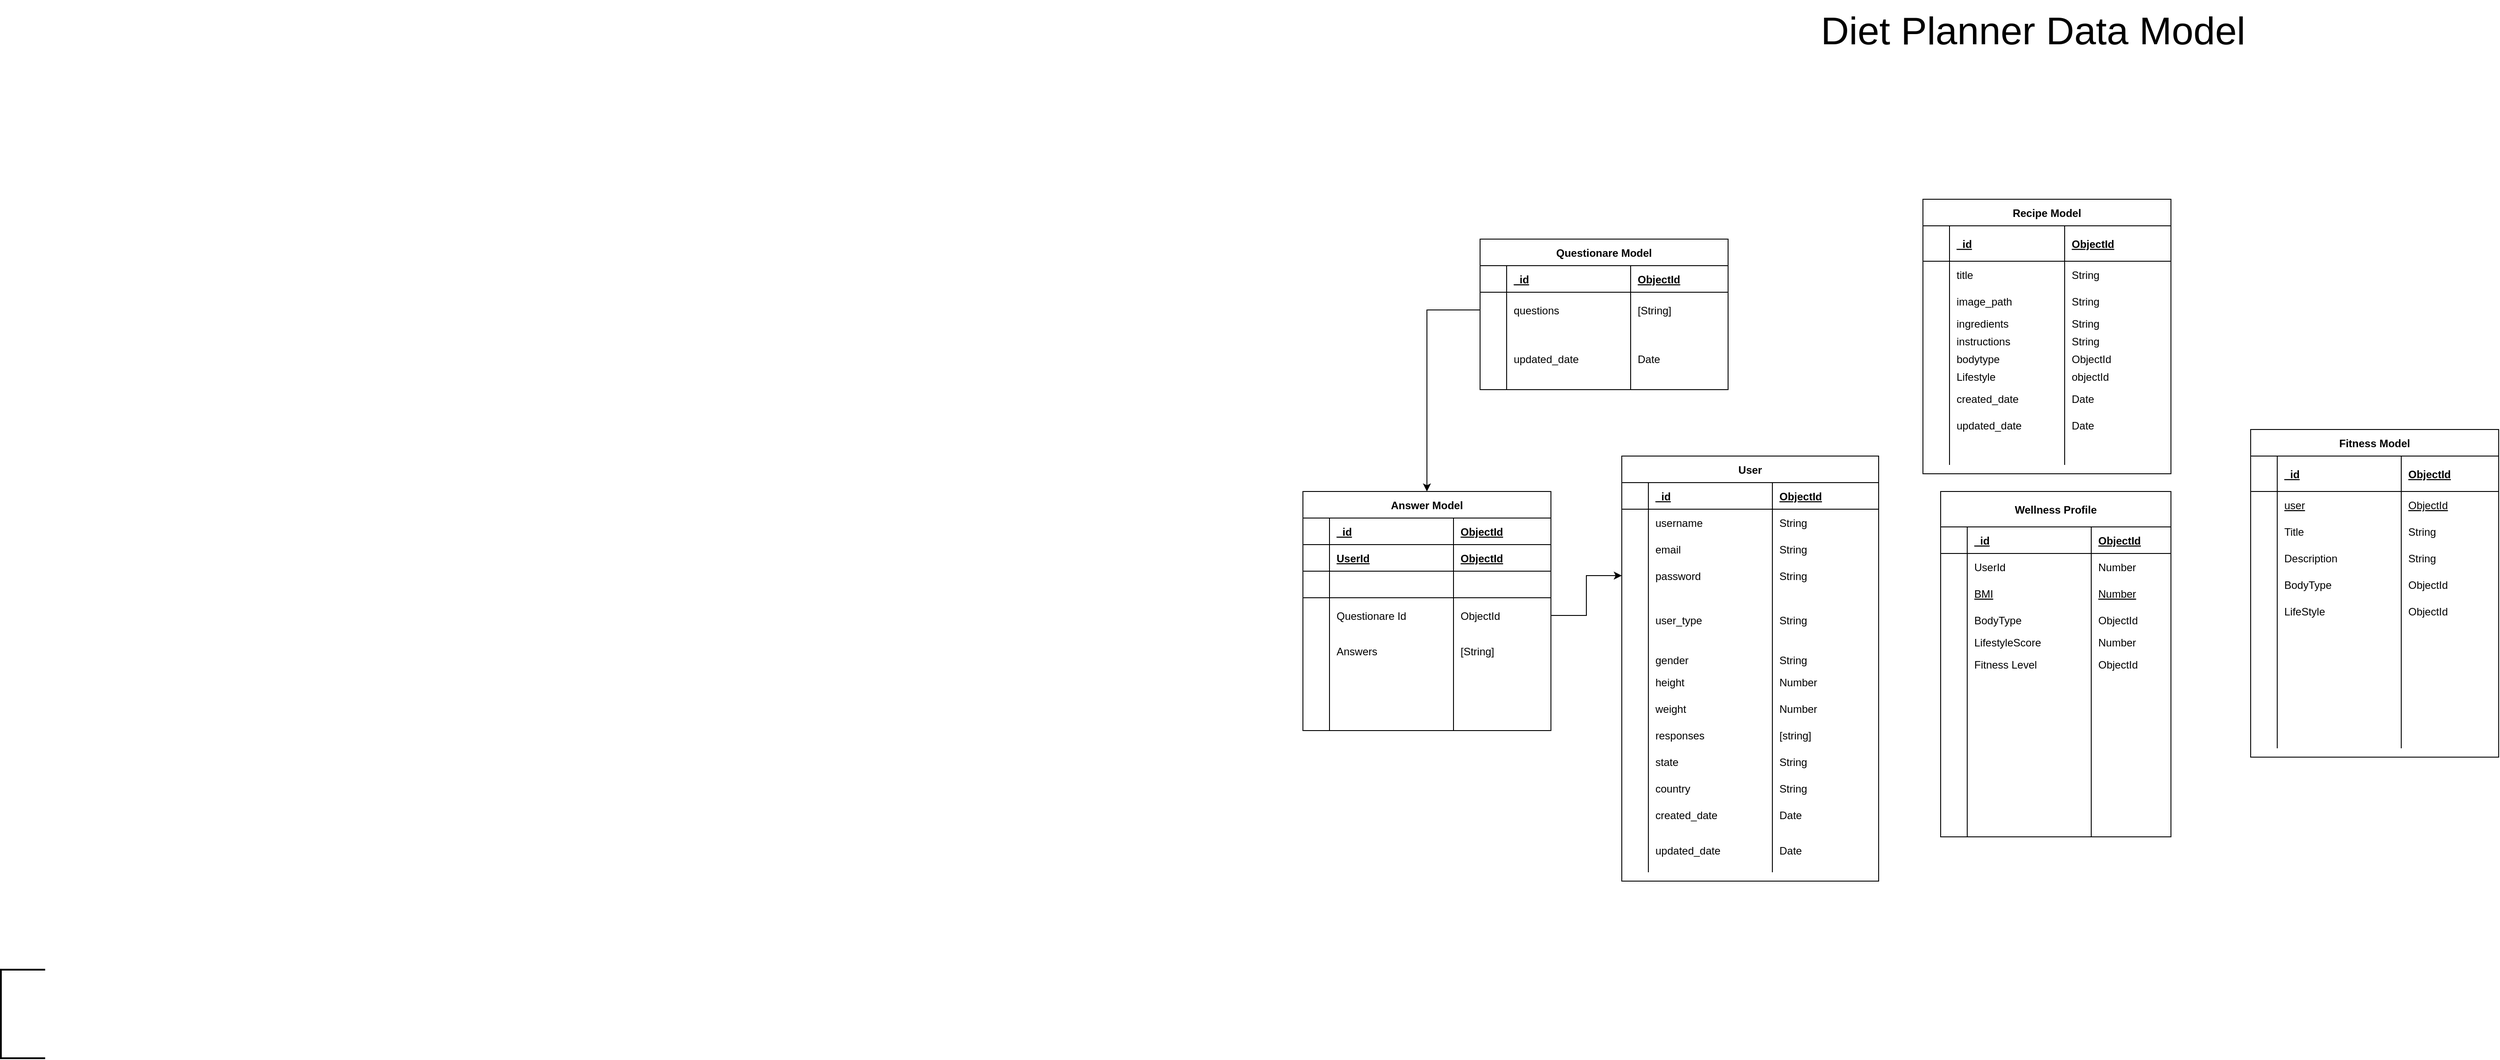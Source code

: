 <mxfile version="21.6.8" type="github">
  <diagram name="Page-1" id="T7dlU1fdLHqO7suE8dfo">
    <mxGraphModel dx="2920" dy="1887" grid="1" gridSize="10" guides="1" tooltips="1" connect="1" arrows="1" fold="1" page="1" pageScale="1" pageWidth="850" pageHeight="1100" math="0" shadow="0">
      <root>
        <mxCell id="0" />
        <mxCell id="1" parent="0" />
        <mxCell id="WILwBR1vJofT1hh-2wcn-11" value="Wellness Profile" style="shape=table;startSize=40;container=1;collapsible=1;childLayout=tableLayout;fixedRows=1;rowLines=0;fontStyle=1;align=center;resizeLast=1;" vertex="1" parent="1">
          <mxGeometry x="720" y="480" width="260" height="390" as="geometry" />
        </mxCell>
        <mxCell id="WILwBR1vJofT1hh-2wcn-12" value="" style="shape=partialRectangle;collapsible=0;dropTarget=0;pointerEvents=0;fillColor=none;points=[[0,0.5],[1,0.5]];portConstraint=eastwest;top=0;left=0;right=0;bottom=1;" vertex="1" parent="WILwBR1vJofT1hh-2wcn-11">
          <mxGeometry y="40" width="260" height="30" as="geometry" />
        </mxCell>
        <mxCell id="WILwBR1vJofT1hh-2wcn-13" value="" style="shape=partialRectangle;overflow=hidden;connectable=0;fillColor=none;top=0;left=0;bottom=0;right=0;fontStyle=1;" vertex="1" parent="WILwBR1vJofT1hh-2wcn-12">
          <mxGeometry width="30" height="30" as="geometry">
            <mxRectangle width="30" height="30" as="alternateBounds" />
          </mxGeometry>
        </mxCell>
        <mxCell id="WILwBR1vJofT1hh-2wcn-14" value="_id" style="shape=partialRectangle;overflow=hidden;connectable=0;fillColor=none;top=0;left=0;bottom=0;right=0;align=left;spacingLeft=6;fontStyle=5;" vertex="1" parent="WILwBR1vJofT1hh-2wcn-12">
          <mxGeometry x="30" width="140" height="30" as="geometry">
            <mxRectangle width="140" height="30" as="alternateBounds" />
          </mxGeometry>
        </mxCell>
        <mxCell id="WILwBR1vJofT1hh-2wcn-15" value="ObjectId" style="shape=partialRectangle;overflow=hidden;connectable=0;fillColor=none;top=0;left=0;bottom=0;right=0;align=left;spacingLeft=6;fontStyle=5;" vertex="1" parent="WILwBR1vJofT1hh-2wcn-12">
          <mxGeometry x="170" width="90" height="30" as="geometry">
            <mxRectangle width="90" height="30" as="alternateBounds" />
          </mxGeometry>
        </mxCell>
        <mxCell id="WILwBR1vJofT1hh-2wcn-16" value="" style="shape=partialRectangle;collapsible=0;dropTarget=0;pointerEvents=0;fillColor=none;points=[[0,0.5],[1,0.5]];portConstraint=eastwest;top=0;left=0;right=0;bottom=0;" vertex="1" parent="WILwBR1vJofT1hh-2wcn-11">
          <mxGeometry y="70" width="260" height="30" as="geometry" />
        </mxCell>
        <mxCell id="WILwBR1vJofT1hh-2wcn-17" value="" style="shape=partialRectangle;overflow=hidden;connectable=0;fillColor=none;top=0;left=0;bottom=0;right=0;" vertex="1" parent="WILwBR1vJofT1hh-2wcn-16">
          <mxGeometry width="30" height="30" as="geometry">
            <mxRectangle width="30" height="30" as="alternateBounds" />
          </mxGeometry>
        </mxCell>
        <mxCell id="WILwBR1vJofT1hh-2wcn-18" value="UserId" style="shape=partialRectangle;overflow=hidden;connectable=0;fillColor=none;top=0;left=0;bottom=0;right=0;align=left;spacingLeft=6;" vertex="1" parent="WILwBR1vJofT1hh-2wcn-16">
          <mxGeometry x="30" width="140" height="30" as="geometry">
            <mxRectangle width="140" height="30" as="alternateBounds" />
          </mxGeometry>
        </mxCell>
        <mxCell id="WILwBR1vJofT1hh-2wcn-19" value="Number" style="shape=partialRectangle;overflow=hidden;connectable=0;fillColor=none;top=0;left=0;bottom=0;right=0;align=left;spacingLeft=6;" vertex="1" parent="WILwBR1vJofT1hh-2wcn-16">
          <mxGeometry x="170" width="90" height="30" as="geometry">
            <mxRectangle width="90" height="30" as="alternateBounds" />
          </mxGeometry>
        </mxCell>
        <mxCell id="WILwBR1vJofT1hh-2wcn-24" style="shape=partialRectangle;collapsible=0;dropTarget=0;pointerEvents=0;fillColor=none;points=[[0,0.5],[1,0.5]];portConstraint=eastwest;top=0;left=0;right=0;bottom=0;" vertex="1" parent="WILwBR1vJofT1hh-2wcn-11">
          <mxGeometry y="100" width="260" height="30" as="geometry" />
        </mxCell>
        <mxCell id="WILwBR1vJofT1hh-2wcn-25" style="shape=partialRectangle;overflow=hidden;connectable=0;fillColor=none;top=0;left=0;bottom=0;right=0;" vertex="1" parent="WILwBR1vJofT1hh-2wcn-24">
          <mxGeometry width="30" height="30" as="geometry">
            <mxRectangle width="30" height="30" as="alternateBounds" />
          </mxGeometry>
        </mxCell>
        <mxCell id="WILwBR1vJofT1hh-2wcn-26" value="BMI" style="shape=partialRectangle;overflow=hidden;connectable=0;fillColor=none;top=0;left=0;bottom=0;right=0;align=left;spacingLeft=6;fontStyle=4" vertex="1" parent="WILwBR1vJofT1hh-2wcn-24">
          <mxGeometry x="30" width="140" height="30" as="geometry">
            <mxRectangle width="140" height="30" as="alternateBounds" />
          </mxGeometry>
        </mxCell>
        <mxCell id="WILwBR1vJofT1hh-2wcn-27" value="Number" style="shape=partialRectangle;overflow=hidden;connectable=0;fillColor=none;top=0;left=0;bottom=0;right=0;align=left;spacingLeft=6;fontStyle=4" vertex="1" parent="WILwBR1vJofT1hh-2wcn-24">
          <mxGeometry x="170" width="90" height="30" as="geometry">
            <mxRectangle width="90" height="30" as="alternateBounds" />
          </mxGeometry>
        </mxCell>
        <mxCell id="WILwBR1vJofT1hh-2wcn-28" style="shape=partialRectangle;collapsible=0;dropTarget=0;pointerEvents=0;fillColor=none;points=[[0,0.5],[1,0.5]];portConstraint=eastwest;top=0;left=0;right=0;bottom=0;" vertex="1" parent="WILwBR1vJofT1hh-2wcn-11">
          <mxGeometry y="130" width="260" height="30" as="geometry" />
        </mxCell>
        <mxCell id="WILwBR1vJofT1hh-2wcn-29" style="shape=partialRectangle;overflow=hidden;connectable=0;fillColor=none;top=0;left=0;bottom=0;right=0;" vertex="1" parent="WILwBR1vJofT1hh-2wcn-28">
          <mxGeometry width="30" height="30" as="geometry">
            <mxRectangle width="30" height="30" as="alternateBounds" />
          </mxGeometry>
        </mxCell>
        <mxCell id="WILwBR1vJofT1hh-2wcn-30" value="BodyType" style="shape=partialRectangle;overflow=hidden;connectable=0;fillColor=none;top=0;left=0;bottom=0;right=0;align=left;spacingLeft=6;" vertex="1" parent="WILwBR1vJofT1hh-2wcn-28">
          <mxGeometry x="30" width="140" height="30" as="geometry">
            <mxRectangle width="140" height="30" as="alternateBounds" />
          </mxGeometry>
        </mxCell>
        <mxCell id="WILwBR1vJofT1hh-2wcn-31" value="ObjectId" style="shape=partialRectangle;overflow=hidden;connectable=0;fillColor=none;top=0;left=0;bottom=0;right=0;align=left;spacingLeft=6;" vertex="1" parent="WILwBR1vJofT1hh-2wcn-28">
          <mxGeometry x="170" width="90" height="30" as="geometry">
            <mxRectangle width="90" height="30" as="alternateBounds" />
          </mxGeometry>
        </mxCell>
        <mxCell id="WILwBR1vJofT1hh-2wcn-32" style="shape=partialRectangle;collapsible=0;dropTarget=0;pointerEvents=0;fillColor=none;points=[[0,0.5],[1,0.5]];portConstraint=eastwest;top=0;left=0;right=0;bottom=0;" vertex="1" parent="WILwBR1vJofT1hh-2wcn-11">
          <mxGeometry y="160" width="260" height="20" as="geometry" />
        </mxCell>
        <mxCell id="WILwBR1vJofT1hh-2wcn-33" style="shape=partialRectangle;overflow=hidden;connectable=0;fillColor=none;top=0;left=0;bottom=0;right=0;" vertex="1" parent="WILwBR1vJofT1hh-2wcn-32">
          <mxGeometry width="30" height="20" as="geometry">
            <mxRectangle width="30" height="20" as="alternateBounds" />
          </mxGeometry>
        </mxCell>
        <mxCell id="WILwBR1vJofT1hh-2wcn-34" value="LifestyleScore" style="shape=partialRectangle;overflow=hidden;connectable=0;fillColor=none;top=0;left=0;bottom=0;right=0;align=left;spacingLeft=6;" vertex="1" parent="WILwBR1vJofT1hh-2wcn-32">
          <mxGeometry x="30" width="140" height="20" as="geometry">
            <mxRectangle width="140" height="20" as="alternateBounds" />
          </mxGeometry>
        </mxCell>
        <mxCell id="WILwBR1vJofT1hh-2wcn-35" value="Number" style="shape=partialRectangle;overflow=hidden;connectable=0;fillColor=none;top=0;left=0;bottom=0;right=0;align=left;spacingLeft=6;" vertex="1" parent="WILwBR1vJofT1hh-2wcn-32">
          <mxGeometry x="170" width="90" height="20" as="geometry">
            <mxRectangle width="90" height="20" as="alternateBounds" />
          </mxGeometry>
        </mxCell>
        <mxCell id="WILwBR1vJofT1hh-2wcn-36" style="shape=partialRectangle;collapsible=0;dropTarget=0;pointerEvents=0;fillColor=none;points=[[0,0.5],[1,0.5]];portConstraint=eastwest;top=0;left=0;right=0;bottom=0;" vertex="1" parent="WILwBR1vJofT1hh-2wcn-11">
          <mxGeometry y="180" width="260" height="30" as="geometry" />
        </mxCell>
        <mxCell id="WILwBR1vJofT1hh-2wcn-37" style="shape=partialRectangle;overflow=hidden;connectable=0;fillColor=none;top=0;left=0;bottom=0;right=0;" vertex="1" parent="WILwBR1vJofT1hh-2wcn-36">
          <mxGeometry width="30" height="30" as="geometry">
            <mxRectangle width="30" height="30" as="alternateBounds" />
          </mxGeometry>
        </mxCell>
        <mxCell id="WILwBR1vJofT1hh-2wcn-38" value="Fitness Level" style="shape=partialRectangle;overflow=hidden;connectable=0;fillColor=none;top=0;left=0;bottom=0;right=0;align=left;spacingLeft=6;" vertex="1" parent="WILwBR1vJofT1hh-2wcn-36">
          <mxGeometry x="30" width="140" height="30" as="geometry">
            <mxRectangle width="140" height="30" as="alternateBounds" />
          </mxGeometry>
        </mxCell>
        <mxCell id="WILwBR1vJofT1hh-2wcn-39" value="ObjectId" style="shape=partialRectangle;overflow=hidden;connectable=0;fillColor=none;top=0;left=0;bottom=0;right=0;align=left;spacingLeft=6;" vertex="1" parent="WILwBR1vJofT1hh-2wcn-36">
          <mxGeometry x="170" width="90" height="30" as="geometry">
            <mxRectangle width="90" height="30" as="alternateBounds" />
          </mxGeometry>
        </mxCell>
        <mxCell id="WILwBR1vJofT1hh-2wcn-44" style="shape=partialRectangle;collapsible=0;dropTarget=0;pointerEvents=0;fillColor=none;points=[[0,0.5],[1,0.5]];portConstraint=eastwest;top=0;left=0;right=0;bottom=0;" vertex="1" parent="WILwBR1vJofT1hh-2wcn-11">
          <mxGeometry y="210" width="260" height="30" as="geometry" />
        </mxCell>
        <mxCell id="WILwBR1vJofT1hh-2wcn-45" style="shape=partialRectangle;overflow=hidden;connectable=0;fillColor=none;top=0;left=0;bottom=0;right=0;" vertex="1" parent="WILwBR1vJofT1hh-2wcn-44">
          <mxGeometry width="30" height="30" as="geometry">
            <mxRectangle width="30" height="30" as="alternateBounds" />
          </mxGeometry>
        </mxCell>
        <mxCell id="WILwBR1vJofT1hh-2wcn-46" value="" style="shape=partialRectangle;overflow=hidden;connectable=0;fillColor=none;top=0;left=0;bottom=0;right=0;align=left;spacingLeft=6;" vertex="1" parent="WILwBR1vJofT1hh-2wcn-44">
          <mxGeometry x="30" width="140" height="30" as="geometry">
            <mxRectangle width="140" height="30" as="alternateBounds" />
          </mxGeometry>
        </mxCell>
        <mxCell id="WILwBR1vJofT1hh-2wcn-47" value="" style="shape=partialRectangle;overflow=hidden;connectable=0;fillColor=none;top=0;left=0;bottom=0;right=0;align=left;spacingLeft=6;" vertex="1" parent="WILwBR1vJofT1hh-2wcn-44">
          <mxGeometry x="170" width="90" height="30" as="geometry">
            <mxRectangle width="90" height="30" as="alternateBounds" />
          </mxGeometry>
        </mxCell>
        <mxCell id="WILwBR1vJofT1hh-2wcn-52" style="shape=partialRectangle;collapsible=0;dropTarget=0;pointerEvents=0;fillColor=none;points=[[0,0.5],[1,0.5]];portConstraint=eastwest;top=0;left=0;right=0;bottom=0;" vertex="1" parent="WILwBR1vJofT1hh-2wcn-11">
          <mxGeometry y="240" width="260" height="30" as="geometry" />
        </mxCell>
        <mxCell id="WILwBR1vJofT1hh-2wcn-53" style="shape=partialRectangle;overflow=hidden;connectable=0;fillColor=none;top=0;left=0;bottom=0;right=0;" vertex="1" parent="WILwBR1vJofT1hh-2wcn-52">
          <mxGeometry width="30" height="30" as="geometry">
            <mxRectangle width="30" height="30" as="alternateBounds" />
          </mxGeometry>
        </mxCell>
        <mxCell id="WILwBR1vJofT1hh-2wcn-54" value="" style="shape=partialRectangle;overflow=hidden;connectable=0;fillColor=none;top=0;left=0;bottom=0;right=0;align=left;spacingLeft=6;" vertex="1" parent="WILwBR1vJofT1hh-2wcn-52">
          <mxGeometry x="30" width="140" height="30" as="geometry">
            <mxRectangle width="140" height="30" as="alternateBounds" />
          </mxGeometry>
        </mxCell>
        <mxCell id="WILwBR1vJofT1hh-2wcn-55" value="" style="shape=partialRectangle;overflow=hidden;connectable=0;fillColor=none;top=0;left=0;bottom=0;right=0;align=left;spacingLeft=6;" vertex="1" parent="WILwBR1vJofT1hh-2wcn-52">
          <mxGeometry x="170" width="90" height="30" as="geometry">
            <mxRectangle width="90" height="30" as="alternateBounds" />
          </mxGeometry>
        </mxCell>
        <mxCell id="WILwBR1vJofT1hh-2wcn-56" style="shape=partialRectangle;collapsible=0;dropTarget=0;pointerEvents=0;fillColor=none;points=[[0,0.5],[1,0.5]];portConstraint=eastwest;top=0;left=0;right=0;bottom=0;" vertex="1" parent="WILwBR1vJofT1hh-2wcn-11">
          <mxGeometry y="270" width="260" height="30" as="geometry" />
        </mxCell>
        <mxCell id="WILwBR1vJofT1hh-2wcn-57" style="shape=partialRectangle;overflow=hidden;connectable=0;fillColor=none;top=0;left=0;bottom=0;right=0;" vertex="1" parent="WILwBR1vJofT1hh-2wcn-56">
          <mxGeometry width="30" height="30" as="geometry">
            <mxRectangle width="30" height="30" as="alternateBounds" />
          </mxGeometry>
        </mxCell>
        <mxCell id="WILwBR1vJofT1hh-2wcn-58" value="" style="shape=partialRectangle;overflow=hidden;connectable=0;fillColor=none;top=0;left=0;bottom=0;right=0;align=left;spacingLeft=6;" vertex="1" parent="WILwBR1vJofT1hh-2wcn-56">
          <mxGeometry x="30" width="140" height="30" as="geometry">
            <mxRectangle width="140" height="30" as="alternateBounds" />
          </mxGeometry>
        </mxCell>
        <mxCell id="WILwBR1vJofT1hh-2wcn-59" value="" style="shape=partialRectangle;overflow=hidden;connectable=0;fillColor=none;top=0;left=0;bottom=0;right=0;align=left;spacingLeft=6;" vertex="1" parent="WILwBR1vJofT1hh-2wcn-56">
          <mxGeometry x="170" width="90" height="30" as="geometry">
            <mxRectangle width="90" height="30" as="alternateBounds" />
          </mxGeometry>
        </mxCell>
        <mxCell id="WILwBR1vJofT1hh-2wcn-60" style="shape=partialRectangle;collapsible=0;dropTarget=0;pointerEvents=0;fillColor=none;points=[[0,0.5],[1,0.5]];portConstraint=eastwest;top=0;left=0;right=0;bottom=0;" vertex="1" parent="WILwBR1vJofT1hh-2wcn-11">
          <mxGeometry y="300" width="260" height="20" as="geometry" />
        </mxCell>
        <mxCell id="WILwBR1vJofT1hh-2wcn-61" style="shape=partialRectangle;overflow=hidden;connectable=0;fillColor=none;top=0;left=0;bottom=0;right=0;" vertex="1" parent="WILwBR1vJofT1hh-2wcn-60">
          <mxGeometry width="30" height="20" as="geometry">
            <mxRectangle width="30" height="20" as="alternateBounds" />
          </mxGeometry>
        </mxCell>
        <mxCell id="WILwBR1vJofT1hh-2wcn-62" value="" style="shape=partialRectangle;overflow=hidden;connectable=0;fillColor=none;top=0;left=0;bottom=0;right=0;align=left;spacingLeft=6;" vertex="1" parent="WILwBR1vJofT1hh-2wcn-60">
          <mxGeometry x="30" width="140" height="20" as="geometry">
            <mxRectangle width="140" height="20" as="alternateBounds" />
          </mxGeometry>
        </mxCell>
        <mxCell id="WILwBR1vJofT1hh-2wcn-63" value="" style="shape=partialRectangle;overflow=hidden;connectable=0;fillColor=none;top=0;left=0;bottom=0;right=0;align=left;spacingLeft=6;" vertex="1" parent="WILwBR1vJofT1hh-2wcn-60">
          <mxGeometry x="170" width="90" height="20" as="geometry">
            <mxRectangle width="90" height="20" as="alternateBounds" />
          </mxGeometry>
        </mxCell>
        <mxCell id="WILwBR1vJofT1hh-2wcn-64" style="shape=partialRectangle;collapsible=0;dropTarget=0;pointerEvents=0;fillColor=none;points=[[0,0.5],[1,0.5]];portConstraint=eastwest;top=0;left=0;right=0;bottom=0;" vertex="1" parent="WILwBR1vJofT1hh-2wcn-11">
          <mxGeometry y="320" width="260" height="20" as="geometry" />
        </mxCell>
        <mxCell id="WILwBR1vJofT1hh-2wcn-65" style="shape=partialRectangle;overflow=hidden;connectable=0;fillColor=none;top=0;left=0;bottom=0;right=0;" vertex="1" parent="WILwBR1vJofT1hh-2wcn-64">
          <mxGeometry width="30" height="20" as="geometry">
            <mxRectangle width="30" height="20" as="alternateBounds" />
          </mxGeometry>
        </mxCell>
        <mxCell id="WILwBR1vJofT1hh-2wcn-66" value="" style="shape=partialRectangle;overflow=hidden;connectable=0;fillColor=none;top=0;left=0;bottom=0;right=0;align=left;spacingLeft=6;" vertex="1" parent="WILwBR1vJofT1hh-2wcn-64">
          <mxGeometry x="30" width="140" height="20" as="geometry">
            <mxRectangle width="140" height="20" as="alternateBounds" />
          </mxGeometry>
        </mxCell>
        <mxCell id="WILwBR1vJofT1hh-2wcn-67" value="" style="shape=partialRectangle;overflow=hidden;connectable=0;fillColor=none;top=0;left=0;bottom=0;right=0;align=left;spacingLeft=6;" vertex="1" parent="WILwBR1vJofT1hh-2wcn-64">
          <mxGeometry x="170" width="90" height="20" as="geometry">
            <mxRectangle width="90" height="20" as="alternateBounds" />
          </mxGeometry>
        </mxCell>
        <mxCell id="WILwBR1vJofT1hh-2wcn-68" style="shape=partialRectangle;collapsible=0;dropTarget=0;pointerEvents=0;fillColor=none;points=[[0,0.5],[1,0.5]];portConstraint=eastwest;top=0;left=0;right=0;bottom=0;" vertex="1" parent="WILwBR1vJofT1hh-2wcn-11">
          <mxGeometry y="340" width="260" height="30" as="geometry" />
        </mxCell>
        <mxCell id="WILwBR1vJofT1hh-2wcn-69" style="shape=partialRectangle;overflow=hidden;connectable=0;fillColor=none;top=0;left=0;bottom=0;right=0;" vertex="1" parent="WILwBR1vJofT1hh-2wcn-68">
          <mxGeometry width="30" height="30" as="geometry">
            <mxRectangle width="30" height="30" as="alternateBounds" />
          </mxGeometry>
        </mxCell>
        <mxCell id="WILwBR1vJofT1hh-2wcn-70" value="" style="shape=partialRectangle;overflow=hidden;connectable=0;fillColor=none;top=0;left=0;bottom=0;right=0;align=left;spacingLeft=6;" vertex="1" parent="WILwBR1vJofT1hh-2wcn-68">
          <mxGeometry x="30" width="140" height="30" as="geometry">
            <mxRectangle width="140" height="30" as="alternateBounds" />
          </mxGeometry>
        </mxCell>
        <mxCell id="WILwBR1vJofT1hh-2wcn-71" value="" style="shape=partialRectangle;overflow=hidden;connectable=0;fillColor=none;top=0;left=0;bottom=0;right=0;align=left;spacingLeft=6;" vertex="1" parent="WILwBR1vJofT1hh-2wcn-68">
          <mxGeometry x="170" width="90" height="30" as="geometry">
            <mxRectangle width="90" height="30" as="alternateBounds" />
          </mxGeometry>
        </mxCell>
        <mxCell id="WILwBR1vJofT1hh-2wcn-72" style="shape=partialRectangle;collapsible=0;dropTarget=0;pointerEvents=0;fillColor=none;points=[[0,0.5],[1,0.5]];portConstraint=eastwest;top=0;left=0;right=0;bottom=0;" vertex="1" parent="WILwBR1vJofT1hh-2wcn-11">
          <mxGeometry y="370" width="260" height="20" as="geometry" />
        </mxCell>
        <mxCell id="WILwBR1vJofT1hh-2wcn-73" style="shape=partialRectangle;overflow=hidden;connectable=0;fillColor=none;top=0;left=0;bottom=0;right=0;" vertex="1" parent="WILwBR1vJofT1hh-2wcn-72">
          <mxGeometry width="30" height="20" as="geometry">
            <mxRectangle width="30" height="20" as="alternateBounds" />
          </mxGeometry>
        </mxCell>
        <mxCell id="WILwBR1vJofT1hh-2wcn-74" value="" style="shape=partialRectangle;overflow=hidden;connectable=0;fillColor=none;top=0;left=0;bottom=0;right=0;align=left;spacingLeft=6;" vertex="1" parent="WILwBR1vJofT1hh-2wcn-72">
          <mxGeometry x="30" width="140" height="20" as="geometry">
            <mxRectangle width="140" height="20" as="alternateBounds" />
          </mxGeometry>
        </mxCell>
        <mxCell id="WILwBR1vJofT1hh-2wcn-75" value="" style="shape=partialRectangle;overflow=hidden;connectable=0;fillColor=none;top=0;left=0;bottom=0;right=0;align=left;spacingLeft=6;" vertex="1" parent="WILwBR1vJofT1hh-2wcn-72">
          <mxGeometry x="170" width="90" height="20" as="geometry">
            <mxRectangle width="90" height="20" as="alternateBounds" />
          </mxGeometry>
        </mxCell>
        <mxCell id="WILwBR1vJofT1hh-2wcn-76" value="Recipe Model" style="shape=table;startSize=30;container=1;collapsible=1;childLayout=tableLayout;fixedRows=1;rowLines=0;fontStyle=1;align=center;resizeLast=1;" vertex="1" parent="1">
          <mxGeometry x="700" y="150" width="280" height="310" as="geometry" />
        </mxCell>
        <mxCell id="WILwBR1vJofT1hh-2wcn-77" value="" style="shape=partialRectangle;collapsible=0;dropTarget=0;pointerEvents=0;fillColor=none;points=[[0,0.5],[1,0.5]];portConstraint=eastwest;top=0;left=0;right=0;bottom=1;" vertex="1" parent="WILwBR1vJofT1hh-2wcn-76">
          <mxGeometry y="30" width="280" height="40" as="geometry" />
        </mxCell>
        <mxCell id="WILwBR1vJofT1hh-2wcn-78" value="" style="shape=partialRectangle;overflow=hidden;connectable=0;fillColor=none;top=0;left=0;bottom=0;right=0;fontStyle=1;" vertex="1" parent="WILwBR1vJofT1hh-2wcn-77">
          <mxGeometry width="30" height="40" as="geometry">
            <mxRectangle width="30" height="40" as="alternateBounds" />
          </mxGeometry>
        </mxCell>
        <mxCell id="WILwBR1vJofT1hh-2wcn-79" value="_id" style="shape=partialRectangle;overflow=hidden;connectable=0;fillColor=none;top=0;left=0;bottom=0;right=0;align=left;spacingLeft=6;fontStyle=5;" vertex="1" parent="WILwBR1vJofT1hh-2wcn-77">
          <mxGeometry x="30" width="130" height="40" as="geometry">
            <mxRectangle width="130" height="40" as="alternateBounds" />
          </mxGeometry>
        </mxCell>
        <mxCell id="WILwBR1vJofT1hh-2wcn-80" value="ObjectId" style="shape=partialRectangle;overflow=hidden;connectable=0;fillColor=none;top=0;left=0;bottom=0;right=0;align=left;spacingLeft=6;fontStyle=5;" vertex="1" parent="WILwBR1vJofT1hh-2wcn-77">
          <mxGeometry x="160" width="120" height="40" as="geometry">
            <mxRectangle width="120" height="40" as="alternateBounds" />
          </mxGeometry>
        </mxCell>
        <mxCell id="WILwBR1vJofT1hh-2wcn-81" value="" style="shape=partialRectangle;collapsible=0;dropTarget=0;pointerEvents=0;fillColor=none;points=[[0,0.5],[1,0.5]];portConstraint=eastwest;top=0;left=0;right=0;bottom=0;" vertex="1" parent="WILwBR1vJofT1hh-2wcn-76">
          <mxGeometry y="70" width="280" height="30" as="geometry" />
        </mxCell>
        <mxCell id="WILwBR1vJofT1hh-2wcn-82" value="" style="shape=partialRectangle;overflow=hidden;connectable=0;fillColor=none;top=0;left=0;bottom=0;right=0;" vertex="1" parent="WILwBR1vJofT1hh-2wcn-81">
          <mxGeometry width="30" height="30" as="geometry">
            <mxRectangle width="30" height="30" as="alternateBounds" />
          </mxGeometry>
        </mxCell>
        <mxCell id="WILwBR1vJofT1hh-2wcn-83" value="title" style="shape=partialRectangle;overflow=hidden;connectable=0;fillColor=none;top=0;left=0;bottom=0;right=0;align=left;spacingLeft=6;" vertex="1" parent="WILwBR1vJofT1hh-2wcn-81">
          <mxGeometry x="30" width="130" height="30" as="geometry">
            <mxRectangle width="130" height="30" as="alternateBounds" />
          </mxGeometry>
        </mxCell>
        <mxCell id="WILwBR1vJofT1hh-2wcn-84" value="String" style="shape=partialRectangle;overflow=hidden;connectable=0;fillColor=none;top=0;left=0;bottom=0;right=0;align=left;spacingLeft=6;" vertex="1" parent="WILwBR1vJofT1hh-2wcn-81">
          <mxGeometry x="160" width="120" height="30" as="geometry">
            <mxRectangle width="120" height="30" as="alternateBounds" />
          </mxGeometry>
        </mxCell>
        <mxCell id="WILwBR1vJofT1hh-2wcn-279" style="shape=partialRectangle;collapsible=0;dropTarget=0;pointerEvents=0;fillColor=none;points=[[0,0.5],[1,0.5]];portConstraint=eastwest;top=0;left=0;right=0;bottom=0;" vertex="1" parent="WILwBR1vJofT1hh-2wcn-76">
          <mxGeometry y="100" width="280" height="30" as="geometry" />
        </mxCell>
        <mxCell id="WILwBR1vJofT1hh-2wcn-280" style="shape=partialRectangle;overflow=hidden;connectable=0;fillColor=none;top=0;left=0;bottom=0;right=0;" vertex="1" parent="WILwBR1vJofT1hh-2wcn-279">
          <mxGeometry width="30" height="30" as="geometry">
            <mxRectangle width="30" height="30" as="alternateBounds" />
          </mxGeometry>
        </mxCell>
        <mxCell id="WILwBR1vJofT1hh-2wcn-281" value="image_path" style="shape=partialRectangle;overflow=hidden;connectable=0;fillColor=none;top=0;left=0;bottom=0;right=0;align=left;spacingLeft=6;" vertex="1" parent="WILwBR1vJofT1hh-2wcn-279">
          <mxGeometry x="30" width="130" height="30" as="geometry">
            <mxRectangle width="130" height="30" as="alternateBounds" />
          </mxGeometry>
        </mxCell>
        <mxCell id="WILwBR1vJofT1hh-2wcn-282" value="String" style="shape=partialRectangle;overflow=hidden;connectable=0;fillColor=none;top=0;left=0;bottom=0;right=0;align=left;spacingLeft=6;" vertex="1" parent="WILwBR1vJofT1hh-2wcn-279">
          <mxGeometry x="160" width="120" height="30" as="geometry">
            <mxRectangle width="120" height="30" as="alternateBounds" />
          </mxGeometry>
        </mxCell>
        <mxCell id="WILwBR1vJofT1hh-2wcn-85" style="shape=partialRectangle;collapsible=0;dropTarget=0;pointerEvents=0;fillColor=none;points=[[0,0.5],[1,0.5]];portConstraint=eastwest;top=0;left=0;right=0;bottom=0;" vertex="1" parent="WILwBR1vJofT1hh-2wcn-76">
          <mxGeometry y="130" width="280" height="20" as="geometry" />
        </mxCell>
        <mxCell id="WILwBR1vJofT1hh-2wcn-86" style="shape=partialRectangle;overflow=hidden;connectable=0;fillColor=none;top=0;left=0;bottom=0;right=0;" vertex="1" parent="WILwBR1vJofT1hh-2wcn-85">
          <mxGeometry width="30" height="20" as="geometry">
            <mxRectangle width="30" height="20" as="alternateBounds" />
          </mxGeometry>
        </mxCell>
        <mxCell id="WILwBR1vJofT1hh-2wcn-87" value="ingredients" style="shape=partialRectangle;overflow=hidden;connectable=0;fillColor=none;top=0;left=0;bottom=0;right=0;align=left;spacingLeft=6;" vertex="1" parent="WILwBR1vJofT1hh-2wcn-85">
          <mxGeometry x="30" width="130" height="20" as="geometry">
            <mxRectangle width="130" height="20" as="alternateBounds" />
          </mxGeometry>
        </mxCell>
        <mxCell id="WILwBR1vJofT1hh-2wcn-88" value="String" style="shape=partialRectangle;overflow=hidden;connectable=0;fillColor=none;top=0;left=0;bottom=0;right=0;align=left;spacingLeft=6;" vertex="1" parent="WILwBR1vJofT1hh-2wcn-85">
          <mxGeometry x="160" width="120" height="20" as="geometry">
            <mxRectangle width="120" height="20" as="alternateBounds" />
          </mxGeometry>
        </mxCell>
        <mxCell id="WILwBR1vJofT1hh-2wcn-267" style="shape=partialRectangle;collapsible=0;dropTarget=0;pointerEvents=0;fillColor=none;points=[[0,0.5],[1,0.5]];portConstraint=eastwest;top=0;left=0;right=0;bottom=0;" vertex="1" parent="WILwBR1vJofT1hh-2wcn-76">
          <mxGeometry y="150" width="280" height="20" as="geometry" />
        </mxCell>
        <mxCell id="WILwBR1vJofT1hh-2wcn-268" style="shape=partialRectangle;overflow=hidden;connectable=0;fillColor=none;top=0;left=0;bottom=0;right=0;" vertex="1" parent="WILwBR1vJofT1hh-2wcn-267">
          <mxGeometry width="30" height="20" as="geometry">
            <mxRectangle width="30" height="20" as="alternateBounds" />
          </mxGeometry>
        </mxCell>
        <mxCell id="WILwBR1vJofT1hh-2wcn-269" value="instructions" style="shape=partialRectangle;overflow=hidden;connectable=0;fillColor=none;top=0;left=0;bottom=0;right=0;align=left;spacingLeft=6;" vertex="1" parent="WILwBR1vJofT1hh-2wcn-267">
          <mxGeometry x="30" width="130" height="20" as="geometry">
            <mxRectangle width="130" height="20" as="alternateBounds" />
          </mxGeometry>
        </mxCell>
        <mxCell id="WILwBR1vJofT1hh-2wcn-270" value="String" style="shape=partialRectangle;overflow=hidden;connectable=0;fillColor=none;top=0;left=0;bottom=0;right=0;align=left;spacingLeft=6;" vertex="1" parent="WILwBR1vJofT1hh-2wcn-267">
          <mxGeometry x="160" width="120" height="20" as="geometry">
            <mxRectangle width="120" height="20" as="alternateBounds" />
          </mxGeometry>
        </mxCell>
        <mxCell id="WILwBR1vJofT1hh-2wcn-271" style="shape=partialRectangle;collapsible=0;dropTarget=0;pointerEvents=0;fillColor=none;points=[[0,0.5],[1,0.5]];portConstraint=eastwest;top=0;left=0;right=0;bottom=0;" vertex="1" parent="WILwBR1vJofT1hh-2wcn-76">
          <mxGeometry y="170" width="280" height="20" as="geometry" />
        </mxCell>
        <mxCell id="WILwBR1vJofT1hh-2wcn-272" style="shape=partialRectangle;overflow=hidden;connectable=0;fillColor=none;top=0;left=0;bottom=0;right=0;" vertex="1" parent="WILwBR1vJofT1hh-2wcn-271">
          <mxGeometry width="30" height="20" as="geometry">
            <mxRectangle width="30" height="20" as="alternateBounds" />
          </mxGeometry>
        </mxCell>
        <mxCell id="WILwBR1vJofT1hh-2wcn-273" value="bodytype" style="shape=partialRectangle;overflow=hidden;connectable=0;fillColor=none;top=0;left=0;bottom=0;right=0;align=left;spacingLeft=6;" vertex="1" parent="WILwBR1vJofT1hh-2wcn-271">
          <mxGeometry x="30" width="130" height="20" as="geometry">
            <mxRectangle width="130" height="20" as="alternateBounds" />
          </mxGeometry>
        </mxCell>
        <mxCell id="WILwBR1vJofT1hh-2wcn-274" value="ObjectId" style="shape=partialRectangle;overflow=hidden;connectable=0;fillColor=none;top=0;left=0;bottom=0;right=0;align=left;spacingLeft=6;" vertex="1" parent="WILwBR1vJofT1hh-2wcn-271">
          <mxGeometry x="160" width="120" height="20" as="geometry">
            <mxRectangle width="120" height="20" as="alternateBounds" />
          </mxGeometry>
        </mxCell>
        <mxCell id="WILwBR1vJofT1hh-2wcn-275" style="shape=partialRectangle;collapsible=0;dropTarget=0;pointerEvents=0;fillColor=none;points=[[0,0.5],[1,0.5]];portConstraint=eastwest;top=0;left=0;right=0;bottom=0;" vertex="1" parent="WILwBR1vJofT1hh-2wcn-76">
          <mxGeometry y="190" width="280" height="20" as="geometry" />
        </mxCell>
        <mxCell id="WILwBR1vJofT1hh-2wcn-276" style="shape=partialRectangle;overflow=hidden;connectable=0;fillColor=none;top=0;left=0;bottom=0;right=0;" vertex="1" parent="WILwBR1vJofT1hh-2wcn-275">
          <mxGeometry width="30" height="20" as="geometry">
            <mxRectangle width="30" height="20" as="alternateBounds" />
          </mxGeometry>
        </mxCell>
        <mxCell id="WILwBR1vJofT1hh-2wcn-277" value="Lifestyle" style="shape=partialRectangle;overflow=hidden;connectable=0;fillColor=none;top=0;left=0;bottom=0;right=0;align=left;spacingLeft=6;" vertex="1" parent="WILwBR1vJofT1hh-2wcn-275">
          <mxGeometry x="30" width="130" height="20" as="geometry">
            <mxRectangle width="130" height="20" as="alternateBounds" />
          </mxGeometry>
        </mxCell>
        <mxCell id="WILwBR1vJofT1hh-2wcn-278" value="objectId" style="shape=partialRectangle;overflow=hidden;connectable=0;fillColor=none;top=0;left=0;bottom=0;right=0;align=left;spacingLeft=6;" vertex="1" parent="WILwBR1vJofT1hh-2wcn-275">
          <mxGeometry x="160" width="120" height="20" as="geometry">
            <mxRectangle width="120" height="20" as="alternateBounds" />
          </mxGeometry>
        </mxCell>
        <mxCell id="WILwBR1vJofT1hh-2wcn-89" style="shape=partialRectangle;collapsible=0;dropTarget=0;pointerEvents=0;fillColor=none;points=[[0,0.5],[1,0.5]];portConstraint=eastwest;top=0;left=0;right=0;bottom=0;" vertex="1" parent="WILwBR1vJofT1hh-2wcn-76">
          <mxGeometry y="210" width="280" height="30" as="geometry" />
        </mxCell>
        <mxCell id="WILwBR1vJofT1hh-2wcn-90" style="shape=partialRectangle;overflow=hidden;connectable=0;fillColor=none;top=0;left=0;bottom=0;right=0;" vertex="1" parent="WILwBR1vJofT1hh-2wcn-89">
          <mxGeometry width="30" height="30" as="geometry">
            <mxRectangle width="30" height="30" as="alternateBounds" />
          </mxGeometry>
        </mxCell>
        <mxCell id="WILwBR1vJofT1hh-2wcn-91" value="created_date" style="shape=partialRectangle;overflow=hidden;connectable=0;fillColor=none;top=0;left=0;bottom=0;right=0;align=left;spacingLeft=6;" vertex="1" parent="WILwBR1vJofT1hh-2wcn-89">
          <mxGeometry x="30" width="130" height="30" as="geometry">
            <mxRectangle width="130" height="30" as="alternateBounds" />
          </mxGeometry>
        </mxCell>
        <mxCell id="WILwBR1vJofT1hh-2wcn-92" value="Date" style="shape=partialRectangle;overflow=hidden;connectable=0;fillColor=none;top=0;left=0;bottom=0;right=0;align=left;spacingLeft=6;" vertex="1" parent="WILwBR1vJofT1hh-2wcn-89">
          <mxGeometry x="160" width="120" height="30" as="geometry">
            <mxRectangle width="120" height="30" as="alternateBounds" />
          </mxGeometry>
        </mxCell>
        <mxCell id="WILwBR1vJofT1hh-2wcn-93" style="shape=partialRectangle;collapsible=0;dropTarget=0;pointerEvents=0;fillColor=none;points=[[0,0.5],[1,0.5]];portConstraint=eastwest;top=0;left=0;right=0;bottom=0;" vertex="1" parent="WILwBR1vJofT1hh-2wcn-76">
          <mxGeometry y="240" width="280" height="30" as="geometry" />
        </mxCell>
        <mxCell id="WILwBR1vJofT1hh-2wcn-94" style="shape=partialRectangle;overflow=hidden;connectable=0;fillColor=none;top=0;left=0;bottom=0;right=0;" vertex="1" parent="WILwBR1vJofT1hh-2wcn-93">
          <mxGeometry width="30" height="30" as="geometry">
            <mxRectangle width="30" height="30" as="alternateBounds" />
          </mxGeometry>
        </mxCell>
        <mxCell id="WILwBR1vJofT1hh-2wcn-95" value="updated_date" style="shape=partialRectangle;overflow=hidden;connectable=0;fillColor=none;top=0;left=0;bottom=0;right=0;align=left;spacingLeft=6;" vertex="1" parent="WILwBR1vJofT1hh-2wcn-93">
          <mxGeometry x="30" width="130" height="30" as="geometry">
            <mxRectangle width="130" height="30" as="alternateBounds" />
          </mxGeometry>
        </mxCell>
        <mxCell id="WILwBR1vJofT1hh-2wcn-96" value="Date" style="shape=partialRectangle;overflow=hidden;connectable=0;fillColor=none;top=0;left=0;bottom=0;right=0;align=left;spacingLeft=6;" vertex="1" parent="WILwBR1vJofT1hh-2wcn-93">
          <mxGeometry x="160" width="120" height="30" as="geometry">
            <mxRectangle width="120" height="30" as="alternateBounds" />
          </mxGeometry>
        </mxCell>
        <mxCell id="WILwBR1vJofT1hh-2wcn-209" value="" style="shape=partialRectangle;collapsible=0;dropTarget=0;pointerEvents=0;fillColor=none;points=[[0,0.5],[1,0.5]];portConstraint=eastwest;top=0;left=0;right=0;bottom=0;" vertex="1" parent="WILwBR1vJofT1hh-2wcn-76">
          <mxGeometry y="270" width="280" height="30" as="geometry" />
        </mxCell>
        <mxCell id="WILwBR1vJofT1hh-2wcn-210" value="" style="shape=partialRectangle;overflow=hidden;connectable=0;fillColor=none;top=0;left=0;bottom=0;right=0;" vertex="1" parent="WILwBR1vJofT1hh-2wcn-209">
          <mxGeometry width="30" height="30" as="geometry">
            <mxRectangle width="30" height="30" as="alternateBounds" />
          </mxGeometry>
        </mxCell>
        <mxCell id="WILwBR1vJofT1hh-2wcn-211" value="" style="shape=partialRectangle;overflow=hidden;connectable=0;fillColor=none;top=0;left=0;bottom=0;right=0;align=left;spacingLeft=6;" vertex="1" parent="WILwBR1vJofT1hh-2wcn-209">
          <mxGeometry x="30" width="130" height="30" as="geometry">
            <mxRectangle width="130" height="30" as="alternateBounds" />
          </mxGeometry>
        </mxCell>
        <mxCell id="WILwBR1vJofT1hh-2wcn-212" value="" style="shape=partialRectangle;overflow=hidden;connectable=0;fillColor=none;top=0;left=0;bottom=0;right=0;align=left;spacingLeft=6;" vertex="1" parent="WILwBR1vJofT1hh-2wcn-209">
          <mxGeometry x="160" width="120" height="30" as="geometry">
            <mxRectangle width="120" height="30" as="alternateBounds" />
          </mxGeometry>
        </mxCell>
        <mxCell id="WILwBR1vJofT1hh-2wcn-97" value="User" style="shape=table;startSize=30;container=1;collapsible=1;childLayout=tableLayout;fixedRows=1;rowLines=0;fontStyle=1;align=center;resizeLast=1;" vertex="1" parent="1">
          <mxGeometry x="360" y="440" width="290" height="480" as="geometry" />
        </mxCell>
        <mxCell id="WILwBR1vJofT1hh-2wcn-98" value="" style="shape=partialRectangle;collapsible=0;dropTarget=0;pointerEvents=0;fillColor=none;points=[[0,0.5],[1,0.5]];portConstraint=eastwest;top=0;left=0;right=0;bottom=1;" vertex="1" parent="WILwBR1vJofT1hh-2wcn-97">
          <mxGeometry y="30" width="290" height="30" as="geometry" />
        </mxCell>
        <mxCell id="WILwBR1vJofT1hh-2wcn-99" value="" style="shape=partialRectangle;overflow=hidden;connectable=0;fillColor=none;top=0;left=0;bottom=0;right=0;fontStyle=1;" vertex="1" parent="WILwBR1vJofT1hh-2wcn-98">
          <mxGeometry width="30" height="30" as="geometry">
            <mxRectangle width="30" height="30" as="alternateBounds" />
          </mxGeometry>
        </mxCell>
        <mxCell id="WILwBR1vJofT1hh-2wcn-100" value="_id" style="shape=partialRectangle;overflow=hidden;connectable=0;fillColor=none;top=0;left=0;bottom=0;right=0;align=left;spacingLeft=6;fontStyle=5;" vertex="1" parent="WILwBR1vJofT1hh-2wcn-98">
          <mxGeometry x="30" width="140" height="30" as="geometry">
            <mxRectangle width="140" height="30" as="alternateBounds" />
          </mxGeometry>
        </mxCell>
        <mxCell id="WILwBR1vJofT1hh-2wcn-101" value="ObjectId" style="shape=partialRectangle;overflow=hidden;connectable=0;fillColor=none;top=0;left=0;bottom=0;right=0;align=left;spacingLeft=6;fontStyle=5;" vertex="1" parent="WILwBR1vJofT1hh-2wcn-98">
          <mxGeometry x="170" width="120" height="30" as="geometry">
            <mxRectangle width="120" height="30" as="alternateBounds" />
          </mxGeometry>
        </mxCell>
        <mxCell id="WILwBR1vJofT1hh-2wcn-102" value="" style="shape=partialRectangle;collapsible=0;dropTarget=0;pointerEvents=0;fillColor=none;points=[[0,0.5],[1,0.5]];portConstraint=eastwest;top=0;left=0;right=0;bottom=0;" vertex="1" parent="WILwBR1vJofT1hh-2wcn-97">
          <mxGeometry y="60" width="290" height="30" as="geometry" />
        </mxCell>
        <mxCell id="WILwBR1vJofT1hh-2wcn-103" value="" style="shape=partialRectangle;overflow=hidden;connectable=0;fillColor=none;top=0;left=0;bottom=0;right=0;" vertex="1" parent="WILwBR1vJofT1hh-2wcn-102">
          <mxGeometry width="30" height="30" as="geometry">
            <mxRectangle width="30" height="30" as="alternateBounds" />
          </mxGeometry>
        </mxCell>
        <mxCell id="WILwBR1vJofT1hh-2wcn-104" value="username" style="shape=partialRectangle;overflow=hidden;connectable=0;fillColor=none;top=0;left=0;bottom=0;right=0;align=left;spacingLeft=6;" vertex="1" parent="WILwBR1vJofT1hh-2wcn-102">
          <mxGeometry x="30" width="140" height="30" as="geometry">
            <mxRectangle width="140" height="30" as="alternateBounds" />
          </mxGeometry>
        </mxCell>
        <mxCell id="WILwBR1vJofT1hh-2wcn-105" value="String" style="shape=partialRectangle;overflow=hidden;connectable=0;fillColor=none;top=0;left=0;bottom=0;right=0;align=left;spacingLeft=6;" vertex="1" parent="WILwBR1vJofT1hh-2wcn-102">
          <mxGeometry x="170" width="120" height="30" as="geometry">
            <mxRectangle width="120" height="30" as="alternateBounds" />
          </mxGeometry>
        </mxCell>
        <mxCell id="WILwBR1vJofT1hh-2wcn-106" style="shape=partialRectangle;collapsible=0;dropTarget=0;pointerEvents=0;fillColor=none;points=[[0,0.5],[1,0.5]];portConstraint=eastwest;top=0;left=0;right=0;bottom=0;" vertex="1" parent="WILwBR1vJofT1hh-2wcn-97">
          <mxGeometry y="90" width="290" height="30" as="geometry" />
        </mxCell>
        <mxCell id="WILwBR1vJofT1hh-2wcn-107" style="shape=partialRectangle;overflow=hidden;connectable=0;fillColor=none;top=0;left=0;bottom=0;right=0;" vertex="1" parent="WILwBR1vJofT1hh-2wcn-106">
          <mxGeometry width="30" height="30" as="geometry">
            <mxRectangle width="30" height="30" as="alternateBounds" />
          </mxGeometry>
        </mxCell>
        <mxCell id="WILwBR1vJofT1hh-2wcn-108" value="email" style="shape=partialRectangle;overflow=hidden;connectable=0;fillColor=none;top=0;left=0;bottom=0;right=0;align=left;spacingLeft=6;" vertex="1" parent="WILwBR1vJofT1hh-2wcn-106">
          <mxGeometry x="30" width="140" height="30" as="geometry">
            <mxRectangle width="140" height="30" as="alternateBounds" />
          </mxGeometry>
        </mxCell>
        <mxCell id="WILwBR1vJofT1hh-2wcn-109" value="String" style="shape=partialRectangle;overflow=hidden;connectable=0;fillColor=none;top=0;left=0;bottom=0;right=0;align=left;spacingLeft=6;" vertex="1" parent="WILwBR1vJofT1hh-2wcn-106">
          <mxGeometry x="170" width="120" height="30" as="geometry">
            <mxRectangle width="120" height="30" as="alternateBounds" />
          </mxGeometry>
        </mxCell>
        <mxCell id="WILwBR1vJofT1hh-2wcn-110" style="shape=partialRectangle;collapsible=0;dropTarget=0;pointerEvents=0;fillColor=none;points=[[0,0.5],[1,0.5]];portConstraint=eastwest;top=0;left=0;right=0;bottom=0;" vertex="1" parent="WILwBR1vJofT1hh-2wcn-97">
          <mxGeometry y="120" width="290" height="30" as="geometry" />
        </mxCell>
        <mxCell id="WILwBR1vJofT1hh-2wcn-111" style="shape=partialRectangle;overflow=hidden;connectable=0;fillColor=none;top=0;left=0;bottom=0;right=0;" vertex="1" parent="WILwBR1vJofT1hh-2wcn-110">
          <mxGeometry width="30" height="30" as="geometry">
            <mxRectangle width="30" height="30" as="alternateBounds" />
          </mxGeometry>
        </mxCell>
        <mxCell id="WILwBR1vJofT1hh-2wcn-112" value="password" style="shape=partialRectangle;overflow=hidden;connectable=0;fillColor=none;top=0;left=0;bottom=0;right=0;align=left;spacingLeft=6;" vertex="1" parent="WILwBR1vJofT1hh-2wcn-110">
          <mxGeometry x="30" width="140" height="30" as="geometry">
            <mxRectangle width="140" height="30" as="alternateBounds" />
          </mxGeometry>
        </mxCell>
        <mxCell id="WILwBR1vJofT1hh-2wcn-113" value="String" style="shape=partialRectangle;overflow=hidden;connectable=0;fillColor=none;top=0;left=0;bottom=0;right=0;align=left;spacingLeft=6;" vertex="1" parent="WILwBR1vJofT1hh-2wcn-110">
          <mxGeometry x="170" width="120" height="30" as="geometry">
            <mxRectangle width="120" height="30" as="alternateBounds" />
          </mxGeometry>
        </mxCell>
        <mxCell id="WILwBR1vJofT1hh-2wcn-114" style="shape=partialRectangle;collapsible=0;dropTarget=0;pointerEvents=0;fillColor=none;points=[[0,0.5],[1,0.5]];portConstraint=eastwest;top=0;left=0;right=0;bottom=0;" vertex="1" parent="WILwBR1vJofT1hh-2wcn-97">
          <mxGeometry y="150" width="290" height="70" as="geometry" />
        </mxCell>
        <mxCell id="WILwBR1vJofT1hh-2wcn-115" style="shape=partialRectangle;overflow=hidden;connectable=0;fillColor=none;top=0;left=0;bottom=0;right=0;" vertex="1" parent="WILwBR1vJofT1hh-2wcn-114">
          <mxGeometry width="30" height="70" as="geometry">
            <mxRectangle width="30" height="70" as="alternateBounds" />
          </mxGeometry>
        </mxCell>
        <mxCell id="WILwBR1vJofT1hh-2wcn-116" value="user_type" style="shape=partialRectangle;overflow=hidden;connectable=0;fillColor=none;top=0;left=0;bottom=0;right=0;align=left;spacingLeft=6;" vertex="1" parent="WILwBR1vJofT1hh-2wcn-114">
          <mxGeometry x="30" width="140" height="70" as="geometry">
            <mxRectangle width="140" height="70" as="alternateBounds" />
          </mxGeometry>
        </mxCell>
        <mxCell id="WILwBR1vJofT1hh-2wcn-117" value="String" style="shape=partialRectangle;overflow=hidden;connectable=0;fillColor=none;top=0;left=0;bottom=0;right=0;align=left;spacingLeft=6;" vertex="1" parent="WILwBR1vJofT1hh-2wcn-114">
          <mxGeometry x="170" width="120" height="70" as="geometry">
            <mxRectangle width="120" height="70" as="alternateBounds" />
          </mxGeometry>
        </mxCell>
        <mxCell id="WILwBR1vJofT1hh-2wcn-118" style="shape=partialRectangle;collapsible=0;dropTarget=0;pointerEvents=0;fillColor=none;points=[[0,0.5],[1,0.5]];portConstraint=eastwest;top=0;left=0;right=0;bottom=0;" vertex="1" parent="WILwBR1vJofT1hh-2wcn-97">
          <mxGeometry y="220" width="290" height="20" as="geometry" />
        </mxCell>
        <mxCell id="WILwBR1vJofT1hh-2wcn-119" style="shape=partialRectangle;overflow=hidden;connectable=0;fillColor=none;top=0;left=0;bottom=0;right=0;" vertex="1" parent="WILwBR1vJofT1hh-2wcn-118">
          <mxGeometry width="30" height="20" as="geometry">
            <mxRectangle width="30" height="20" as="alternateBounds" />
          </mxGeometry>
        </mxCell>
        <mxCell id="WILwBR1vJofT1hh-2wcn-120" value="gender" style="shape=partialRectangle;overflow=hidden;connectable=0;fillColor=none;top=0;left=0;bottom=0;right=0;align=left;spacingLeft=6;" vertex="1" parent="WILwBR1vJofT1hh-2wcn-118">
          <mxGeometry x="30" width="140" height="20" as="geometry">
            <mxRectangle width="140" height="20" as="alternateBounds" />
          </mxGeometry>
        </mxCell>
        <mxCell id="WILwBR1vJofT1hh-2wcn-121" value="String" style="shape=partialRectangle;overflow=hidden;connectable=0;fillColor=none;top=0;left=0;bottom=0;right=0;align=left;spacingLeft=6;" vertex="1" parent="WILwBR1vJofT1hh-2wcn-118">
          <mxGeometry x="170" width="120" height="20" as="geometry">
            <mxRectangle width="120" height="20" as="alternateBounds" />
          </mxGeometry>
        </mxCell>
        <mxCell id="WILwBR1vJofT1hh-2wcn-122" style="shape=partialRectangle;collapsible=0;dropTarget=0;pointerEvents=0;fillColor=none;points=[[0,0.5],[1,0.5]];portConstraint=eastwest;top=0;left=0;right=0;bottom=0;" vertex="1" parent="WILwBR1vJofT1hh-2wcn-97">
          <mxGeometry y="240" width="290" height="30" as="geometry" />
        </mxCell>
        <mxCell id="WILwBR1vJofT1hh-2wcn-123" style="shape=partialRectangle;overflow=hidden;connectable=0;fillColor=none;top=0;left=0;bottom=0;right=0;" vertex="1" parent="WILwBR1vJofT1hh-2wcn-122">
          <mxGeometry width="30" height="30" as="geometry">
            <mxRectangle width="30" height="30" as="alternateBounds" />
          </mxGeometry>
        </mxCell>
        <mxCell id="WILwBR1vJofT1hh-2wcn-124" value="height" style="shape=partialRectangle;overflow=hidden;connectable=0;fillColor=none;top=0;left=0;bottom=0;right=0;align=left;spacingLeft=6;" vertex="1" parent="WILwBR1vJofT1hh-2wcn-122">
          <mxGeometry x="30" width="140" height="30" as="geometry">
            <mxRectangle width="140" height="30" as="alternateBounds" />
          </mxGeometry>
        </mxCell>
        <mxCell id="WILwBR1vJofT1hh-2wcn-125" value="Number" style="shape=partialRectangle;overflow=hidden;connectable=0;fillColor=none;top=0;left=0;bottom=0;right=0;align=left;spacingLeft=6;" vertex="1" parent="WILwBR1vJofT1hh-2wcn-122">
          <mxGeometry x="170" width="120" height="30" as="geometry">
            <mxRectangle width="120" height="30" as="alternateBounds" />
          </mxGeometry>
        </mxCell>
        <mxCell id="WILwBR1vJofT1hh-2wcn-201" style="shape=partialRectangle;collapsible=0;dropTarget=0;pointerEvents=0;fillColor=none;points=[[0,0.5],[1,0.5]];portConstraint=eastwest;top=0;left=0;right=0;bottom=0;" vertex="1" parent="WILwBR1vJofT1hh-2wcn-97">
          <mxGeometry y="270" width="290" height="30" as="geometry" />
        </mxCell>
        <mxCell id="WILwBR1vJofT1hh-2wcn-202" style="shape=partialRectangle;overflow=hidden;connectable=0;fillColor=none;top=0;left=0;bottom=0;right=0;" vertex="1" parent="WILwBR1vJofT1hh-2wcn-201">
          <mxGeometry width="30" height="30" as="geometry">
            <mxRectangle width="30" height="30" as="alternateBounds" />
          </mxGeometry>
        </mxCell>
        <mxCell id="WILwBR1vJofT1hh-2wcn-203" value="weight" style="shape=partialRectangle;overflow=hidden;connectable=0;fillColor=none;top=0;left=0;bottom=0;right=0;align=left;spacingLeft=6;" vertex="1" parent="WILwBR1vJofT1hh-2wcn-201">
          <mxGeometry x="30" width="140" height="30" as="geometry">
            <mxRectangle width="140" height="30" as="alternateBounds" />
          </mxGeometry>
        </mxCell>
        <mxCell id="WILwBR1vJofT1hh-2wcn-204" value="Number" style="shape=partialRectangle;overflow=hidden;connectable=0;fillColor=none;top=0;left=0;bottom=0;right=0;align=left;spacingLeft=6;" vertex="1" parent="WILwBR1vJofT1hh-2wcn-201">
          <mxGeometry x="170" width="120" height="30" as="geometry">
            <mxRectangle width="120" height="30" as="alternateBounds" />
          </mxGeometry>
        </mxCell>
        <mxCell id="WILwBR1vJofT1hh-2wcn-205" style="shape=partialRectangle;collapsible=0;dropTarget=0;pointerEvents=0;fillColor=none;points=[[0,0.5],[1,0.5]];portConstraint=eastwest;top=0;left=0;right=0;bottom=0;" vertex="1" parent="WILwBR1vJofT1hh-2wcn-97">
          <mxGeometry y="300" width="290" height="30" as="geometry" />
        </mxCell>
        <mxCell id="WILwBR1vJofT1hh-2wcn-206" style="shape=partialRectangle;overflow=hidden;connectable=0;fillColor=none;top=0;left=0;bottom=0;right=0;" vertex="1" parent="WILwBR1vJofT1hh-2wcn-205">
          <mxGeometry width="30" height="30" as="geometry">
            <mxRectangle width="30" height="30" as="alternateBounds" />
          </mxGeometry>
        </mxCell>
        <mxCell id="WILwBR1vJofT1hh-2wcn-207" value="responses" style="shape=partialRectangle;overflow=hidden;connectable=0;fillColor=none;top=0;left=0;bottom=0;right=0;align=left;spacingLeft=6;" vertex="1" parent="WILwBR1vJofT1hh-2wcn-205">
          <mxGeometry x="30" width="140" height="30" as="geometry">
            <mxRectangle width="140" height="30" as="alternateBounds" />
          </mxGeometry>
        </mxCell>
        <mxCell id="WILwBR1vJofT1hh-2wcn-208" value="[string]" style="shape=partialRectangle;overflow=hidden;connectable=0;fillColor=none;top=0;left=0;bottom=0;right=0;align=left;spacingLeft=6;" vertex="1" parent="WILwBR1vJofT1hh-2wcn-205">
          <mxGeometry x="170" width="120" height="30" as="geometry">
            <mxRectangle width="120" height="30" as="alternateBounds" />
          </mxGeometry>
        </mxCell>
        <mxCell id="WILwBR1vJofT1hh-2wcn-126" style="shape=partialRectangle;collapsible=0;dropTarget=0;pointerEvents=0;fillColor=none;points=[[0,0.5],[1,0.5]];portConstraint=eastwest;top=0;left=0;right=0;bottom=0;" vertex="1" parent="WILwBR1vJofT1hh-2wcn-97">
          <mxGeometry y="330" width="290" height="30" as="geometry" />
        </mxCell>
        <mxCell id="WILwBR1vJofT1hh-2wcn-127" style="shape=partialRectangle;overflow=hidden;connectable=0;fillColor=none;top=0;left=0;bottom=0;right=0;" vertex="1" parent="WILwBR1vJofT1hh-2wcn-126">
          <mxGeometry width="30" height="30" as="geometry">
            <mxRectangle width="30" height="30" as="alternateBounds" />
          </mxGeometry>
        </mxCell>
        <mxCell id="WILwBR1vJofT1hh-2wcn-128" value="state" style="shape=partialRectangle;overflow=hidden;connectable=0;fillColor=none;top=0;left=0;bottom=0;right=0;align=left;spacingLeft=6;" vertex="1" parent="WILwBR1vJofT1hh-2wcn-126">
          <mxGeometry x="30" width="140" height="30" as="geometry">
            <mxRectangle width="140" height="30" as="alternateBounds" />
          </mxGeometry>
        </mxCell>
        <mxCell id="WILwBR1vJofT1hh-2wcn-129" value="String" style="shape=partialRectangle;overflow=hidden;connectable=0;fillColor=none;top=0;left=0;bottom=0;right=0;align=left;spacingLeft=6;" vertex="1" parent="WILwBR1vJofT1hh-2wcn-126">
          <mxGeometry x="170" width="120" height="30" as="geometry">
            <mxRectangle width="120" height="30" as="alternateBounds" />
          </mxGeometry>
        </mxCell>
        <mxCell id="WILwBR1vJofT1hh-2wcn-130" style="shape=partialRectangle;collapsible=0;dropTarget=0;pointerEvents=0;fillColor=none;points=[[0,0.5],[1,0.5]];portConstraint=eastwest;top=0;left=0;right=0;bottom=0;" vertex="1" parent="WILwBR1vJofT1hh-2wcn-97">
          <mxGeometry y="360" width="290" height="30" as="geometry" />
        </mxCell>
        <mxCell id="WILwBR1vJofT1hh-2wcn-131" style="shape=partialRectangle;overflow=hidden;connectable=0;fillColor=none;top=0;left=0;bottom=0;right=0;" vertex="1" parent="WILwBR1vJofT1hh-2wcn-130">
          <mxGeometry width="30" height="30" as="geometry">
            <mxRectangle width="30" height="30" as="alternateBounds" />
          </mxGeometry>
        </mxCell>
        <mxCell id="WILwBR1vJofT1hh-2wcn-132" value="country" style="shape=partialRectangle;overflow=hidden;connectable=0;fillColor=none;top=0;left=0;bottom=0;right=0;align=left;spacingLeft=6;" vertex="1" parent="WILwBR1vJofT1hh-2wcn-130">
          <mxGeometry x="30" width="140" height="30" as="geometry">
            <mxRectangle width="140" height="30" as="alternateBounds" />
          </mxGeometry>
        </mxCell>
        <mxCell id="WILwBR1vJofT1hh-2wcn-133" value="String" style="shape=partialRectangle;overflow=hidden;connectable=0;fillColor=none;top=0;left=0;bottom=0;right=0;align=left;spacingLeft=6;" vertex="1" parent="WILwBR1vJofT1hh-2wcn-130">
          <mxGeometry x="170" width="120" height="30" as="geometry">
            <mxRectangle width="120" height="30" as="alternateBounds" />
          </mxGeometry>
        </mxCell>
        <mxCell id="WILwBR1vJofT1hh-2wcn-134" style="shape=partialRectangle;collapsible=0;dropTarget=0;pointerEvents=0;fillColor=none;points=[[0,0.5],[1,0.5]];portConstraint=eastwest;top=0;left=0;right=0;bottom=0;" vertex="1" parent="WILwBR1vJofT1hh-2wcn-97">
          <mxGeometry y="390" width="290" height="30" as="geometry" />
        </mxCell>
        <mxCell id="WILwBR1vJofT1hh-2wcn-135" style="shape=partialRectangle;overflow=hidden;connectable=0;fillColor=none;top=0;left=0;bottom=0;right=0;" vertex="1" parent="WILwBR1vJofT1hh-2wcn-134">
          <mxGeometry width="30" height="30" as="geometry">
            <mxRectangle width="30" height="30" as="alternateBounds" />
          </mxGeometry>
        </mxCell>
        <mxCell id="WILwBR1vJofT1hh-2wcn-136" value="created_date" style="shape=partialRectangle;overflow=hidden;connectable=0;fillColor=none;top=0;left=0;bottom=0;right=0;align=left;spacingLeft=6;" vertex="1" parent="WILwBR1vJofT1hh-2wcn-134">
          <mxGeometry x="30" width="140" height="30" as="geometry">
            <mxRectangle width="140" height="30" as="alternateBounds" />
          </mxGeometry>
        </mxCell>
        <mxCell id="WILwBR1vJofT1hh-2wcn-137" value="Date" style="shape=partialRectangle;overflow=hidden;connectable=0;fillColor=none;top=0;left=0;bottom=0;right=0;align=left;spacingLeft=6;" vertex="1" parent="WILwBR1vJofT1hh-2wcn-134">
          <mxGeometry x="170" width="120" height="30" as="geometry">
            <mxRectangle width="120" height="30" as="alternateBounds" />
          </mxGeometry>
        </mxCell>
        <mxCell id="WILwBR1vJofT1hh-2wcn-138" style="shape=partialRectangle;collapsible=0;dropTarget=0;pointerEvents=0;fillColor=none;points=[[0,0.5],[1,0.5]];portConstraint=eastwest;top=0;left=0;right=0;bottom=0;" vertex="1" parent="WILwBR1vJofT1hh-2wcn-97">
          <mxGeometry y="420" width="290" height="50" as="geometry" />
        </mxCell>
        <mxCell id="WILwBR1vJofT1hh-2wcn-139" style="shape=partialRectangle;overflow=hidden;connectable=0;fillColor=none;top=0;left=0;bottom=0;right=0;" vertex="1" parent="WILwBR1vJofT1hh-2wcn-138">
          <mxGeometry width="30" height="50" as="geometry">
            <mxRectangle width="30" height="50" as="alternateBounds" />
          </mxGeometry>
        </mxCell>
        <mxCell id="WILwBR1vJofT1hh-2wcn-140" value="updated_date" style="shape=partialRectangle;overflow=hidden;connectable=0;fillColor=none;top=0;left=0;bottom=0;right=0;align=left;spacingLeft=6;" vertex="1" parent="WILwBR1vJofT1hh-2wcn-138">
          <mxGeometry x="30" width="140" height="50" as="geometry">
            <mxRectangle width="140" height="50" as="alternateBounds" />
          </mxGeometry>
        </mxCell>
        <mxCell id="WILwBR1vJofT1hh-2wcn-141" value="Date" style="shape=partialRectangle;overflow=hidden;connectable=0;fillColor=none;top=0;left=0;bottom=0;right=0;align=left;spacingLeft=6;" vertex="1" parent="WILwBR1vJofT1hh-2wcn-138">
          <mxGeometry x="170" width="120" height="50" as="geometry">
            <mxRectangle width="120" height="50" as="alternateBounds" />
          </mxGeometry>
        </mxCell>
        <mxCell id="WILwBR1vJofT1hh-2wcn-142" value="Fitness Model" style="shape=table;startSize=30;container=1;collapsible=1;childLayout=tableLayout;fixedRows=1;rowLines=0;fontStyle=1;align=center;resizeLast=1;" vertex="1" parent="1">
          <mxGeometry x="1070" y="410" width="280" height="370" as="geometry" />
        </mxCell>
        <mxCell id="WILwBR1vJofT1hh-2wcn-143" value="" style="shape=partialRectangle;collapsible=0;dropTarget=0;pointerEvents=0;fillColor=none;points=[[0,0.5],[1,0.5]];portConstraint=eastwest;top=0;left=0;right=0;bottom=1;" vertex="1" parent="WILwBR1vJofT1hh-2wcn-142">
          <mxGeometry y="30" width="280" height="40" as="geometry" />
        </mxCell>
        <mxCell id="WILwBR1vJofT1hh-2wcn-144" value="" style="shape=partialRectangle;overflow=hidden;connectable=0;fillColor=none;top=0;left=0;bottom=0;right=0;fontStyle=1;" vertex="1" parent="WILwBR1vJofT1hh-2wcn-143">
          <mxGeometry width="30" height="40" as="geometry">
            <mxRectangle width="30" height="40" as="alternateBounds" />
          </mxGeometry>
        </mxCell>
        <mxCell id="WILwBR1vJofT1hh-2wcn-145" value="_id" style="shape=partialRectangle;overflow=hidden;connectable=0;fillColor=none;top=0;left=0;bottom=0;right=0;align=left;spacingLeft=6;fontStyle=5;" vertex="1" parent="WILwBR1vJofT1hh-2wcn-143">
          <mxGeometry x="30" width="140" height="40" as="geometry">
            <mxRectangle width="140" height="40" as="alternateBounds" />
          </mxGeometry>
        </mxCell>
        <mxCell id="WILwBR1vJofT1hh-2wcn-146" value="ObjectId" style="shape=partialRectangle;overflow=hidden;connectable=0;fillColor=none;top=0;left=0;bottom=0;right=0;align=left;spacingLeft=6;fontStyle=5;" vertex="1" parent="WILwBR1vJofT1hh-2wcn-143">
          <mxGeometry x="170" width="110" height="40" as="geometry">
            <mxRectangle width="110" height="40" as="alternateBounds" />
          </mxGeometry>
        </mxCell>
        <mxCell id="WILwBR1vJofT1hh-2wcn-147" value="" style="shape=partialRectangle;collapsible=0;dropTarget=0;pointerEvents=0;fillColor=none;points=[[0,0.5],[1,0.5]];portConstraint=eastwest;top=0;left=0;right=0;bottom=0;" vertex="1" parent="WILwBR1vJofT1hh-2wcn-142">
          <mxGeometry y="70" width="280" height="30" as="geometry" />
        </mxCell>
        <mxCell id="WILwBR1vJofT1hh-2wcn-148" value="" style="shape=partialRectangle;overflow=hidden;connectable=0;fillColor=none;top=0;left=0;bottom=0;right=0;" vertex="1" parent="WILwBR1vJofT1hh-2wcn-147">
          <mxGeometry width="30" height="30" as="geometry">
            <mxRectangle width="30" height="30" as="alternateBounds" />
          </mxGeometry>
        </mxCell>
        <mxCell id="WILwBR1vJofT1hh-2wcn-149" value="user" style="shape=partialRectangle;overflow=hidden;connectable=0;fillColor=none;top=0;left=0;bottom=0;right=0;align=left;spacingLeft=6;fontStyle=4" vertex="1" parent="WILwBR1vJofT1hh-2wcn-147">
          <mxGeometry x="30" width="140" height="30" as="geometry">
            <mxRectangle width="140" height="30" as="alternateBounds" />
          </mxGeometry>
        </mxCell>
        <mxCell id="WILwBR1vJofT1hh-2wcn-150" value="ObjectId" style="shape=partialRectangle;overflow=hidden;connectable=0;fillColor=none;top=0;left=0;bottom=0;right=0;align=left;spacingLeft=6;fontStyle=4" vertex="1" parent="WILwBR1vJofT1hh-2wcn-147">
          <mxGeometry x="170" width="110" height="30" as="geometry">
            <mxRectangle width="110" height="30" as="alternateBounds" />
          </mxGeometry>
        </mxCell>
        <mxCell id="WILwBR1vJofT1hh-2wcn-155" style="shape=partialRectangle;collapsible=0;dropTarget=0;pointerEvents=0;fillColor=none;points=[[0,0.5],[1,0.5]];portConstraint=eastwest;top=0;left=0;right=0;bottom=0;" vertex="1" parent="WILwBR1vJofT1hh-2wcn-142">
          <mxGeometry y="100" width="280" height="30" as="geometry" />
        </mxCell>
        <mxCell id="WILwBR1vJofT1hh-2wcn-156" style="shape=partialRectangle;overflow=hidden;connectable=0;fillColor=none;top=0;left=0;bottom=0;right=0;" vertex="1" parent="WILwBR1vJofT1hh-2wcn-155">
          <mxGeometry width="30" height="30" as="geometry">
            <mxRectangle width="30" height="30" as="alternateBounds" />
          </mxGeometry>
        </mxCell>
        <mxCell id="WILwBR1vJofT1hh-2wcn-157" value="Title" style="shape=partialRectangle;overflow=hidden;connectable=0;fillColor=none;top=0;left=0;bottom=0;right=0;align=left;spacingLeft=6;" vertex="1" parent="WILwBR1vJofT1hh-2wcn-155">
          <mxGeometry x="30" width="140" height="30" as="geometry">
            <mxRectangle width="140" height="30" as="alternateBounds" />
          </mxGeometry>
        </mxCell>
        <mxCell id="WILwBR1vJofT1hh-2wcn-158" value="String" style="shape=partialRectangle;overflow=hidden;connectable=0;fillColor=none;top=0;left=0;bottom=0;right=0;align=left;spacingLeft=6;" vertex="1" parent="WILwBR1vJofT1hh-2wcn-155">
          <mxGeometry x="170" width="110" height="30" as="geometry">
            <mxRectangle width="110" height="30" as="alternateBounds" />
          </mxGeometry>
        </mxCell>
        <mxCell id="WILwBR1vJofT1hh-2wcn-159" style="shape=partialRectangle;collapsible=0;dropTarget=0;pointerEvents=0;fillColor=none;points=[[0,0.5],[1,0.5]];portConstraint=eastwest;top=0;left=0;right=0;bottom=0;" vertex="1" parent="WILwBR1vJofT1hh-2wcn-142">
          <mxGeometry y="130" width="280" height="30" as="geometry" />
        </mxCell>
        <mxCell id="WILwBR1vJofT1hh-2wcn-160" style="shape=partialRectangle;overflow=hidden;connectable=0;fillColor=none;top=0;left=0;bottom=0;right=0;" vertex="1" parent="WILwBR1vJofT1hh-2wcn-159">
          <mxGeometry width="30" height="30" as="geometry">
            <mxRectangle width="30" height="30" as="alternateBounds" />
          </mxGeometry>
        </mxCell>
        <mxCell id="WILwBR1vJofT1hh-2wcn-161" value="Description" style="shape=partialRectangle;overflow=hidden;connectable=0;fillColor=none;top=0;left=0;bottom=0;right=0;align=left;spacingLeft=6;" vertex="1" parent="WILwBR1vJofT1hh-2wcn-159">
          <mxGeometry x="30" width="140" height="30" as="geometry">
            <mxRectangle width="140" height="30" as="alternateBounds" />
          </mxGeometry>
        </mxCell>
        <mxCell id="WILwBR1vJofT1hh-2wcn-162" value="String" style="shape=partialRectangle;overflow=hidden;connectable=0;fillColor=none;top=0;left=0;bottom=0;right=0;align=left;spacingLeft=6;" vertex="1" parent="WILwBR1vJofT1hh-2wcn-159">
          <mxGeometry x="170" width="110" height="30" as="geometry">
            <mxRectangle width="110" height="30" as="alternateBounds" />
          </mxGeometry>
        </mxCell>
        <mxCell id="WILwBR1vJofT1hh-2wcn-163" style="shape=partialRectangle;collapsible=0;dropTarget=0;pointerEvents=0;fillColor=none;points=[[0,0.5],[1,0.5]];portConstraint=eastwest;top=0;left=0;right=0;bottom=0;" vertex="1" parent="WILwBR1vJofT1hh-2wcn-142">
          <mxGeometry y="160" width="280" height="30" as="geometry" />
        </mxCell>
        <mxCell id="WILwBR1vJofT1hh-2wcn-164" style="shape=partialRectangle;overflow=hidden;connectable=0;fillColor=none;top=0;left=0;bottom=0;right=0;" vertex="1" parent="WILwBR1vJofT1hh-2wcn-163">
          <mxGeometry width="30" height="30" as="geometry">
            <mxRectangle width="30" height="30" as="alternateBounds" />
          </mxGeometry>
        </mxCell>
        <mxCell id="WILwBR1vJofT1hh-2wcn-165" value="BodyType" style="shape=partialRectangle;overflow=hidden;connectable=0;fillColor=none;top=0;left=0;bottom=0;right=0;align=left;spacingLeft=6;" vertex="1" parent="WILwBR1vJofT1hh-2wcn-163">
          <mxGeometry x="30" width="140" height="30" as="geometry">
            <mxRectangle width="140" height="30" as="alternateBounds" />
          </mxGeometry>
        </mxCell>
        <mxCell id="WILwBR1vJofT1hh-2wcn-166" value="ObjectId" style="shape=partialRectangle;overflow=hidden;connectable=0;fillColor=none;top=0;left=0;bottom=0;right=0;align=left;spacingLeft=6;" vertex="1" parent="WILwBR1vJofT1hh-2wcn-163">
          <mxGeometry x="170" width="110" height="30" as="geometry">
            <mxRectangle width="110" height="30" as="alternateBounds" />
          </mxGeometry>
        </mxCell>
        <mxCell id="WILwBR1vJofT1hh-2wcn-167" style="shape=partialRectangle;collapsible=0;dropTarget=0;pointerEvents=0;fillColor=none;points=[[0,0.5],[1,0.5]];portConstraint=eastwest;top=0;left=0;right=0;bottom=0;" vertex="1" parent="WILwBR1vJofT1hh-2wcn-142">
          <mxGeometry y="190" width="280" height="30" as="geometry" />
        </mxCell>
        <mxCell id="WILwBR1vJofT1hh-2wcn-168" style="shape=partialRectangle;overflow=hidden;connectable=0;fillColor=none;top=0;left=0;bottom=0;right=0;" vertex="1" parent="WILwBR1vJofT1hh-2wcn-167">
          <mxGeometry width="30" height="30" as="geometry">
            <mxRectangle width="30" height="30" as="alternateBounds" />
          </mxGeometry>
        </mxCell>
        <mxCell id="WILwBR1vJofT1hh-2wcn-169" value="LifeStyle" style="shape=partialRectangle;overflow=hidden;connectable=0;fillColor=none;top=0;left=0;bottom=0;right=0;align=left;spacingLeft=6;" vertex="1" parent="WILwBR1vJofT1hh-2wcn-167">
          <mxGeometry x="30" width="140" height="30" as="geometry">
            <mxRectangle width="140" height="30" as="alternateBounds" />
          </mxGeometry>
        </mxCell>
        <mxCell id="WILwBR1vJofT1hh-2wcn-170" value="ObjectId" style="shape=partialRectangle;overflow=hidden;connectable=0;fillColor=none;top=0;left=0;bottom=0;right=0;align=left;spacingLeft=6;" vertex="1" parent="WILwBR1vJofT1hh-2wcn-167">
          <mxGeometry x="170" width="110" height="30" as="geometry">
            <mxRectangle width="110" height="30" as="alternateBounds" />
          </mxGeometry>
        </mxCell>
        <mxCell id="WILwBR1vJofT1hh-2wcn-171" style="shape=partialRectangle;collapsible=0;dropTarget=0;pointerEvents=0;fillColor=none;points=[[0,0.5],[1,0.5]];portConstraint=eastwest;top=0;left=0;right=0;bottom=0;" vertex="1" parent="WILwBR1vJofT1hh-2wcn-142">
          <mxGeometry y="220" width="280" height="30" as="geometry" />
        </mxCell>
        <mxCell id="WILwBR1vJofT1hh-2wcn-172" style="shape=partialRectangle;overflow=hidden;connectable=0;fillColor=none;top=0;left=0;bottom=0;right=0;" vertex="1" parent="WILwBR1vJofT1hh-2wcn-171">
          <mxGeometry width="30" height="30" as="geometry">
            <mxRectangle width="30" height="30" as="alternateBounds" />
          </mxGeometry>
        </mxCell>
        <mxCell id="WILwBR1vJofT1hh-2wcn-173" value="" style="shape=partialRectangle;overflow=hidden;connectable=0;fillColor=none;top=0;left=0;bottom=0;right=0;align=left;spacingLeft=6;" vertex="1" parent="WILwBR1vJofT1hh-2wcn-171">
          <mxGeometry x="30" width="140" height="30" as="geometry">
            <mxRectangle width="140" height="30" as="alternateBounds" />
          </mxGeometry>
        </mxCell>
        <mxCell id="WILwBR1vJofT1hh-2wcn-174" value="" style="shape=partialRectangle;overflow=hidden;connectable=0;fillColor=none;top=0;left=0;bottom=0;right=0;align=left;spacingLeft=6;" vertex="1" parent="WILwBR1vJofT1hh-2wcn-171">
          <mxGeometry x="170" width="110" height="30" as="geometry">
            <mxRectangle width="110" height="30" as="alternateBounds" />
          </mxGeometry>
        </mxCell>
        <mxCell id="WILwBR1vJofT1hh-2wcn-175" style="shape=partialRectangle;collapsible=0;dropTarget=0;pointerEvents=0;fillColor=none;points=[[0,0.5],[1,0.5]];portConstraint=eastwest;top=0;left=0;right=0;bottom=0;" vertex="1" parent="WILwBR1vJofT1hh-2wcn-142">
          <mxGeometry y="250" width="280" height="30" as="geometry" />
        </mxCell>
        <mxCell id="WILwBR1vJofT1hh-2wcn-176" style="shape=partialRectangle;overflow=hidden;connectable=0;fillColor=none;top=0;left=0;bottom=0;right=0;" vertex="1" parent="WILwBR1vJofT1hh-2wcn-175">
          <mxGeometry width="30" height="30" as="geometry">
            <mxRectangle width="30" height="30" as="alternateBounds" />
          </mxGeometry>
        </mxCell>
        <mxCell id="WILwBR1vJofT1hh-2wcn-177" value="" style="shape=partialRectangle;overflow=hidden;connectable=0;fillColor=none;top=0;left=0;bottom=0;right=0;align=left;spacingLeft=6;" vertex="1" parent="WILwBR1vJofT1hh-2wcn-175">
          <mxGeometry x="30" width="140" height="30" as="geometry">
            <mxRectangle width="140" height="30" as="alternateBounds" />
          </mxGeometry>
        </mxCell>
        <mxCell id="WILwBR1vJofT1hh-2wcn-178" value="" style="shape=partialRectangle;overflow=hidden;connectable=0;fillColor=none;top=0;left=0;bottom=0;right=0;align=left;spacingLeft=6;" vertex="1" parent="WILwBR1vJofT1hh-2wcn-175">
          <mxGeometry x="170" width="110" height="30" as="geometry">
            <mxRectangle width="110" height="30" as="alternateBounds" />
          </mxGeometry>
        </mxCell>
        <mxCell id="WILwBR1vJofT1hh-2wcn-179" style="shape=partialRectangle;collapsible=0;dropTarget=0;pointerEvents=0;fillColor=none;points=[[0,0.5],[1,0.5]];portConstraint=eastwest;top=0;left=0;right=0;bottom=0;" vertex="1" parent="WILwBR1vJofT1hh-2wcn-142">
          <mxGeometry y="280" width="280" height="30" as="geometry" />
        </mxCell>
        <mxCell id="WILwBR1vJofT1hh-2wcn-180" style="shape=partialRectangle;overflow=hidden;connectable=0;fillColor=none;top=0;left=0;bottom=0;right=0;" vertex="1" parent="WILwBR1vJofT1hh-2wcn-179">
          <mxGeometry width="30" height="30" as="geometry">
            <mxRectangle width="30" height="30" as="alternateBounds" />
          </mxGeometry>
        </mxCell>
        <mxCell id="WILwBR1vJofT1hh-2wcn-181" value="" style="shape=partialRectangle;overflow=hidden;connectable=0;fillColor=none;top=0;left=0;bottom=0;right=0;align=left;spacingLeft=6;" vertex="1" parent="WILwBR1vJofT1hh-2wcn-179">
          <mxGeometry x="30" width="140" height="30" as="geometry">
            <mxRectangle width="140" height="30" as="alternateBounds" />
          </mxGeometry>
        </mxCell>
        <mxCell id="WILwBR1vJofT1hh-2wcn-182" value="" style="shape=partialRectangle;overflow=hidden;connectable=0;fillColor=none;top=0;left=0;bottom=0;right=0;align=left;spacingLeft=6;" vertex="1" parent="WILwBR1vJofT1hh-2wcn-179">
          <mxGeometry x="170" width="110" height="30" as="geometry">
            <mxRectangle width="110" height="30" as="alternateBounds" />
          </mxGeometry>
        </mxCell>
        <mxCell id="WILwBR1vJofT1hh-2wcn-183" style="shape=partialRectangle;collapsible=0;dropTarget=0;pointerEvents=0;fillColor=none;points=[[0,0.5],[1,0.5]];portConstraint=eastwest;top=0;left=0;right=0;bottom=0;" vertex="1" parent="WILwBR1vJofT1hh-2wcn-142">
          <mxGeometry y="310" width="280" height="30" as="geometry" />
        </mxCell>
        <mxCell id="WILwBR1vJofT1hh-2wcn-184" style="shape=partialRectangle;overflow=hidden;connectable=0;fillColor=none;top=0;left=0;bottom=0;right=0;" vertex="1" parent="WILwBR1vJofT1hh-2wcn-183">
          <mxGeometry width="30" height="30" as="geometry">
            <mxRectangle width="30" height="30" as="alternateBounds" />
          </mxGeometry>
        </mxCell>
        <mxCell id="WILwBR1vJofT1hh-2wcn-185" value="" style="shape=partialRectangle;overflow=hidden;connectable=0;fillColor=none;top=0;left=0;bottom=0;right=0;align=left;spacingLeft=6;" vertex="1" parent="WILwBR1vJofT1hh-2wcn-183">
          <mxGeometry x="30" width="140" height="30" as="geometry">
            <mxRectangle width="140" height="30" as="alternateBounds" />
          </mxGeometry>
        </mxCell>
        <mxCell id="WILwBR1vJofT1hh-2wcn-186" value="" style="shape=partialRectangle;overflow=hidden;connectable=0;fillColor=none;top=0;left=0;bottom=0;right=0;align=left;spacingLeft=6;" vertex="1" parent="WILwBR1vJofT1hh-2wcn-183">
          <mxGeometry x="170" width="110" height="30" as="geometry">
            <mxRectangle width="110" height="30" as="alternateBounds" />
          </mxGeometry>
        </mxCell>
        <mxCell id="WILwBR1vJofT1hh-2wcn-187" style="shape=partialRectangle;collapsible=0;dropTarget=0;pointerEvents=0;fillColor=none;points=[[0,0.5],[1,0.5]];portConstraint=eastwest;top=0;left=0;right=0;bottom=0;" vertex="1" parent="WILwBR1vJofT1hh-2wcn-142">
          <mxGeometry y="340" width="280" height="20" as="geometry" />
        </mxCell>
        <mxCell id="WILwBR1vJofT1hh-2wcn-188" style="shape=partialRectangle;overflow=hidden;connectable=0;fillColor=none;top=0;left=0;bottom=0;right=0;" vertex="1" parent="WILwBR1vJofT1hh-2wcn-187">
          <mxGeometry width="30" height="20" as="geometry">
            <mxRectangle width="30" height="20" as="alternateBounds" />
          </mxGeometry>
        </mxCell>
        <mxCell id="WILwBR1vJofT1hh-2wcn-189" value="" style="shape=partialRectangle;overflow=hidden;connectable=0;fillColor=none;top=0;left=0;bottom=0;right=0;align=left;spacingLeft=6;" vertex="1" parent="WILwBR1vJofT1hh-2wcn-187">
          <mxGeometry x="30" width="140" height="20" as="geometry">
            <mxRectangle width="140" height="20" as="alternateBounds" />
          </mxGeometry>
        </mxCell>
        <mxCell id="WILwBR1vJofT1hh-2wcn-190" value="" style="shape=partialRectangle;overflow=hidden;connectable=0;fillColor=none;top=0;left=0;bottom=0;right=0;align=left;spacingLeft=6;" vertex="1" parent="WILwBR1vJofT1hh-2wcn-187">
          <mxGeometry x="170" width="110" height="20" as="geometry">
            <mxRectangle width="110" height="20" as="alternateBounds" />
          </mxGeometry>
        </mxCell>
        <mxCell id="WILwBR1vJofT1hh-2wcn-191" style="shape=partialRectangle;overflow=hidden;connectable=0;fillColor=none;top=0;left=0;bottom=0;right=0;" vertex="1" parent="1">
          <mxGeometry x="920" y="980" width="30" height="30" as="geometry">
            <mxRectangle width="30" height="30" as="alternateBounds" />
          </mxGeometry>
        </mxCell>
        <mxCell id="WILwBR1vJofT1hh-2wcn-194" value="&lt;font style=&quot;font-size: 44px;&quot;&gt;Diet Planner Data Model&amp;nbsp;&lt;/font&gt;" style="text;html=1;align=center;verticalAlign=middle;resizable=0;points=[];autosize=1;strokeColor=none;fillColor=none;" vertex="1" parent="1">
          <mxGeometry x="570" y="-75" width="520" height="70" as="geometry" />
        </mxCell>
        <mxCell id="WILwBR1vJofT1hh-2wcn-213" value="Questionare Model" style="shape=table;startSize=30;container=1;collapsible=1;childLayout=tableLayout;fixedRows=1;rowLines=0;fontStyle=1;align=center;resizeLast=1;" vertex="1" parent="1">
          <mxGeometry x="200" y="195" width="280" height="170" as="geometry" />
        </mxCell>
        <mxCell id="WILwBR1vJofT1hh-2wcn-214" value="" style="shape=partialRectangle;collapsible=0;dropTarget=0;pointerEvents=0;fillColor=none;points=[[0,0.5],[1,0.5]];portConstraint=eastwest;top=0;left=0;right=0;bottom=1;" vertex="1" parent="WILwBR1vJofT1hh-2wcn-213">
          <mxGeometry y="30" width="280" height="30" as="geometry" />
        </mxCell>
        <mxCell id="WILwBR1vJofT1hh-2wcn-215" value="" style="shape=partialRectangle;overflow=hidden;connectable=0;fillColor=none;top=0;left=0;bottom=0;right=0;fontStyle=1;" vertex="1" parent="WILwBR1vJofT1hh-2wcn-214">
          <mxGeometry width="30" height="30" as="geometry">
            <mxRectangle width="30" height="30" as="alternateBounds" />
          </mxGeometry>
        </mxCell>
        <mxCell id="WILwBR1vJofT1hh-2wcn-216" value="_id" style="shape=partialRectangle;overflow=hidden;connectable=0;fillColor=none;top=0;left=0;bottom=0;right=0;align=left;spacingLeft=6;fontStyle=5;" vertex="1" parent="WILwBR1vJofT1hh-2wcn-214">
          <mxGeometry x="30" width="140" height="30" as="geometry">
            <mxRectangle width="140" height="30" as="alternateBounds" />
          </mxGeometry>
        </mxCell>
        <mxCell id="WILwBR1vJofT1hh-2wcn-217" value="ObjectId" style="shape=partialRectangle;overflow=hidden;connectable=0;fillColor=none;top=0;left=0;bottom=0;right=0;align=left;spacingLeft=6;fontStyle=5;" vertex="1" parent="WILwBR1vJofT1hh-2wcn-214">
          <mxGeometry x="170" width="110" height="30" as="geometry">
            <mxRectangle width="110" height="30" as="alternateBounds" />
          </mxGeometry>
        </mxCell>
        <mxCell id="WILwBR1vJofT1hh-2wcn-218" value="" style="shape=partialRectangle;collapsible=0;dropTarget=0;pointerEvents=0;fillColor=none;points=[[0,0.5],[1,0.5]];portConstraint=eastwest;top=0;left=0;right=0;bottom=0;" vertex="1" parent="WILwBR1vJofT1hh-2wcn-213">
          <mxGeometry y="60" width="280" height="40" as="geometry" />
        </mxCell>
        <mxCell id="WILwBR1vJofT1hh-2wcn-219" value="" style="shape=partialRectangle;overflow=hidden;connectable=0;fillColor=none;top=0;left=0;bottom=0;right=0;" vertex="1" parent="WILwBR1vJofT1hh-2wcn-218">
          <mxGeometry width="30" height="40" as="geometry">
            <mxRectangle width="30" height="40" as="alternateBounds" />
          </mxGeometry>
        </mxCell>
        <mxCell id="WILwBR1vJofT1hh-2wcn-220" value="questions" style="shape=partialRectangle;overflow=hidden;connectable=0;fillColor=none;top=0;left=0;bottom=0;right=0;align=left;spacingLeft=6;" vertex="1" parent="WILwBR1vJofT1hh-2wcn-218">
          <mxGeometry x="30" width="140" height="40" as="geometry">
            <mxRectangle width="140" height="40" as="alternateBounds" />
          </mxGeometry>
        </mxCell>
        <mxCell id="WILwBR1vJofT1hh-2wcn-221" value="[String]" style="shape=partialRectangle;overflow=hidden;connectable=0;fillColor=none;top=0;left=0;bottom=0;right=0;align=left;spacingLeft=6;" vertex="1" parent="WILwBR1vJofT1hh-2wcn-218">
          <mxGeometry x="170" width="110" height="40" as="geometry">
            <mxRectangle width="110" height="40" as="alternateBounds" />
          </mxGeometry>
        </mxCell>
        <mxCell id="WILwBR1vJofT1hh-2wcn-222" style="shape=partialRectangle;collapsible=0;dropTarget=0;pointerEvents=0;fillColor=none;points=[[0,0.5],[1,0.5]];portConstraint=eastwest;top=0;left=0;right=0;bottom=0;" vertex="1" parent="WILwBR1vJofT1hh-2wcn-213">
          <mxGeometry y="100" width="280" height="20" as="geometry" />
        </mxCell>
        <mxCell id="WILwBR1vJofT1hh-2wcn-223" style="shape=partialRectangle;overflow=hidden;connectable=0;fillColor=none;top=0;left=0;bottom=0;right=0;" vertex="1" parent="WILwBR1vJofT1hh-2wcn-222">
          <mxGeometry width="30" height="20" as="geometry">
            <mxRectangle width="30" height="20" as="alternateBounds" />
          </mxGeometry>
        </mxCell>
        <mxCell id="WILwBR1vJofT1hh-2wcn-224" value="" style="shape=partialRectangle;overflow=hidden;connectable=0;fillColor=none;top=0;left=0;bottom=0;right=0;align=left;spacingLeft=6;" vertex="1" parent="WILwBR1vJofT1hh-2wcn-222">
          <mxGeometry x="30" width="140" height="20" as="geometry">
            <mxRectangle width="140" height="20" as="alternateBounds" />
          </mxGeometry>
        </mxCell>
        <mxCell id="WILwBR1vJofT1hh-2wcn-225" value="" style="shape=partialRectangle;overflow=hidden;connectable=0;fillColor=none;top=0;left=0;bottom=0;right=0;align=left;spacingLeft=6;" vertex="1" parent="WILwBR1vJofT1hh-2wcn-222">
          <mxGeometry x="170" width="110" height="20" as="geometry">
            <mxRectangle width="110" height="20" as="alternateBounds" />
          </mxGeometry>
        </mxCell>
        <mxCell id="WILwBR1vJofT1hh-2wcn-230" style="shape=partialRectangle;collapsible=0;dropTarget=0;pointerEvents=0;fillColor=none;points=[[0,0.5],[1,0.5]];portConstraint=eastwest;top=0;left=0;right=0;bottom=0;" vertex="1" parent="WILwBR1vJofT1hh-2wcn-213">
          <mxGeometry y="120" width="280" height="30" as="geometry" />
        </mxCell>
        <mxCell id="WILwBR1vJofT1hh-2wcn-231" style="shape=partialRectangle;overflow=hidden;connectable=0;fillColor=none;top=0;left=0;bottom=0;right=0;" vertex="1" parent="WILwBR1vJofT1hh-2wcn-230">
          <mxGeometry width="30" height="30" as="geometry">
            <mxRectangle width="30" height="30" as="alternateBounds" />
          </mxGeometry>
        </mxCell>
        <mxCell id="WILwBR1vJofT1hh-2wcn-232" value="updated_date" style="shape=partialRectangle;overflow=hidden;connectable=0;fillColor=none;top=0;left=0;bottom=0;right=0;align=left;spacingLeft=6;" vertex="1" parent="WILwBR1vJofT1hh-2wcn-230">
          <mxGeometry x="30" width="140" height="30" as="geometry">
            <mxRectangle width="140" height="30" as="alternateBounds" />
          </mxGeometry>
        </mxCell>
        <mxCell id="WILwBR1vJofT1hh-2wcn-233" value="Date" style="shape=partialRectangle;overflow=hidden;connectable=0;fillColor=none;top=0;left=0;bottom=0;right=0;align=left;spacingLeft=6;" vertex="1" parent="WILwBR1vJofT1hh-2wcn-230">
          <mxGeometry x="170" width="110" height="30" as="geometry">
            <mxRectangle width="110" height="30" as="alternateBounds" />
          </mxGeometry>
        </mxCell>
        <mxCell id="WILwBR1vJofT1hh-2wcn-234" value="" style="shape=partialRectangle;collapsible=0;dropTarget=0;pointerEvents=0;fillColor=none;points=[[0,0.5],[1,0.5]];portConstraint=eastwest;top=0;left=0;right=0;bottom=0;" vertex="1" parent="WILwBR1vJofT1hh-2wcn-213">
          <mxGeometry y="150" width="280" height="20" as="geometry" />
        </mxCell>
        <mxCell id="WILwBR1vJofT1hh-2wcn-235" value="" style="shape=partialRectangle;overflow=hidden;connectable=0;fillColor=none;top=0;left=0;bottom=0;right=0;" vertex="1" parent="WILwBR1vJofT1hh-2wcn-234">
          <mxGeometry width="30" height="20" as="geometry">
            <mxRectangle width="30" height="20" as="alternateBounds" />
          </mxGeometry>
        </mxCell>
        <mxCell id="WILwBR1vJofT1hh-2wcn-236" value="" style="shape=partialRectangle;overflow=hidden;connectable=0;fillColor=none;top=0;left=0;bottom=0;right=0;align=left;spacingLeft=6;" vertex="1" parent="WILwBR1vJofT1hh-2wcn-234">
          <mxGeometry x="30" width="140" height="20" as="geometry">
            <mxRectangle width="140" height="20" as="alternateBounds" />
          </mxGeometry>
        </mxCell>
        <mxCell id="WILwBR1vJofT1hh-2wcn-237" value="" style="shape=partialRectangle;overflow=hidden;connectable=0;fillColor=none;top=0;left=0;bottom=0;right=0;align=left;spacingLeft=6;" vertex="1" parent="WILwBR1vJofT1hh-2wcn-234">
          <mxGeometry x="170" width="110" height="20" as="geometry">
            <mxRectangle width="110" height="20" as="alternateBounds" />
          </mxGeometry>
        </mxCell>
        <mxCell id="WILwBR1vJofT1hh-2wcn-238" value="Answer Model" style="shape=table;startSize=30;container=1;collapsible=1;childLayout=tableLayout;fixedRows=1;rowLines=0;fontStyle=1;align=center;resizeLast=1;" vertex="1" parent="1">
          <mxGeometry y="480" width="280" height="270" as="geometry" />
        </mxCell>
        <mxCell id="WILwBR1vJofT1hh-2wcn-239" value="" style="shape=partialRectangle;collapsible=0;dropTarget=0;pointerEvents=0;fillColor=none;points=[[0,0.5],[1,0.5]];portConstraint=eastwest;top=0;left=0;right=0;bottom=1;" vertex="1" parent="WILwBR1vJofT1hh-2wcn-238">
          <mxGeometry y="30" width="280" height="30" as="geometry" />
        </mxCell>
        <mxCell id="WILwBR1vJofT1hh-2wcn-240" value="" style="shape=partialRectangle;overflow=hidden;connectable=0;fillColor=none;top=0;left=0;bottom=0;right=0;fontStyle=1;" vertex="1" parent="WILwBR1vJofT1hh-2wcn-239">
          <mxGeometry width="30" height="30" as="geometry">
            <mxRectangle width="30" height="30" as="alternateBounds" />
          </mxGeometry>
        </mxCell>
        <mxCell id="WILwBR1vJofT1hh-2wcn-241" value="_id" style="shape=partialRectangle;overflow=hidden;connectable=0;fillColor=none;top=0;left=0;bottom=0;right=0;align=left;spacingLeft=6;fontStyle=5;" vertex="1" parent="WILwBR1vJofT1hh-2wcn-239">
          <mxGeometry x="30" width="140" height="30" as="geometry">
            <mxRectangle width="140" height="30" as="alternateBounds" />
          </mxGeometry>
        </mxCell>
        <mxCell id="WILwBR1vJofT1hh-2wcn-242" value="ObjectId" style="shape=partialRectangle;overflow=hidden;connectable=0;fillColor=none;top=0;left=0;bottom=0;right=0;align=left;spacingLeft=6;fontStyle=5;" vertex="1" parent="WILwBR1vJofT1hh-2wcn-239">
          <mxGeometry x="170" width="110" height="30" as="geometry">
            <mxRectangle width="110" height="30" as="alternateBounds" />
          </mxGeometry>
        </mxCell>
        <mxCell id="WILwBR1vJofT1hh-2wcn-259" style="shape=partialRectangle;collapsible=0;dropTarget=0;pointerEvents=0;fillColor=none;points=[[0,0.5],[1,0.5]];portConstraint=eastwest;top=0;left=0;right=0;bottom=1;" vertex="1" parent="WILwBR1vJofT1hh-2wcn-238">
          <mxGeometry y="60" width="280" height="30" as="geometry" />
        </mxCell>
        <mxCell id="WILwBR1vJofT1hh-2wcn-260" style="shape=partialRectangle;overflow=hidden;connectable=0;fillColor=none;top=0;left=0;bottom=0;right=0;fontStyle=1;" vertex="1" parent="WILwBR1vJofT1hh-2wcn-259">
          <mxGeometry width="30" height="30" as="geometry">
            <mxRectangle width="30" height="30" as="alternateBounds" />
          </mxGeometry>
        </mxCell>
        <mxCell id="WILwBR1vJofT1hh-2wcn-261" value="UserId" style="shape=partialRectangle;overflow=hidden;connectable=0;fillColor=none;top=0;left=0;bottom=0;right=0;align=left;spacingLeft=6;fontStyle=5;" vertex="1" parent="WILwBR1vJofT1hh-2wcn-259">
          <mxGeometry x="30" width="140" height="30" as="geometry">
            <mxRectangle width="140" height="30" as="alternateBounds" />
          </mxGeometry>
        </mxCell>
        <mxCell id="WILwBR1vJofT1hh-2wcn-262" value="ObjectId" style="shape=partialRectangle;overflow=hidden;connectable=0;fillColor=none;top=0;left=0;bottom=0;right=0;align=left;spacingLeft=6;fontStyle=5;" vertex="1" parent="WILwBR1vJofT1hh-2wcn-259">
          <mxGeometry x="170" width="110" height="30" as="geometry">
            <mxRectangle width="110" height="30" as="alternateBounds" />
          </mxGeometry>
        </mxCell>
        <mxCell id="WILwBR1vJofT1hh-2wcn-263" style="shape=partialRectangle;collapsible=0;dropTarget=0;pointerEvents=0;fillColor=none;points=[[0,0.5],[1,0.5]];portConstraint=eastwest;top=0;left=0;right=0;bottom=1;" vertex="1" parent="WILwBR1vJofT1hh-2wcn-238">
          <mxGeometry y="90" width="280" height="30" as="geometry" />
        </mxCell>
        <mxCell id="WILwBR1vJofT1hh-2wcn-264" style="shape=partialRectangle;overflow=hidden;connectable=0;fillColor=none;top=0;left=0;bottom=0;right=0;fontStyle=1;" vertex="1" parent="WILwBR1vJofT1hh-2wcn-263">
          <mxGeometry width="30" height="30" as="geometry">
            <mxRectangle width="30" height="30" as="alternateBounds" />
          </mxGeometry>
        </mxCell>
        <mxCell id="WILwBR1vJofT1hh-2wcn-265" value="" style="shape=partialRectangle;overflow=hidden;connectable=0;fillColor=none;top=0;left=0;bottom=0;right=0;align=left;spacingLeft=6;fontStyle=5;" vertex="1" parent="WILwBR1vJofT1hh-2wcn-263">
          <mxGeometry x="30" width="140" height="30" as="geometry">
            <mxRectangle width="140" height="30" as="alternateBounds" />
          </mxGeometry>
        </mxCell>
        <mxCell id="WILwBR1vJofT1hh-2wcn-266" value="" style="shape=partialRectangle;overflow=hidden;connectable=0;fillColor=none;top=0;left=0;bottom=0;right=0;align=left;spacingLeft=6;fontStyle=5;" vertex="1" parent="WILwBR1vJofT1hh-2wcn-263">
          <mxGeometry x="170" width="110" height="30" as="geometry">
            <mxRectangle width="110" height="30" as="alternateBounds" />
          </mxGeometry>
        </mxCell>
        <mxCell id="WILwBR1vJofT1hh-2wcn-286" style="shape=partialRectangle;collapsible=0;dropTarget=0;pointerEvents=0;fillColor=none;points=[[0,0.5],[1,0.5]];portConstraint=eastwest;top=0;left=0;right=0;bottom=0;" vertex="1" parent="WILwBR1vJofT1hh-2wcn-238">
          <mxGeometry y="120" width="280" height="40" as="geometry" />
        </mxCell>
        <mxCell id="WILwBR1vJofT1hh-2wcn-287" style="shape=partialRectangle;overflow=hidden;connectable=0;fillColor=none;top=0;left=0;bottom=0;right=0;" vertex="1" parent="WILwBR1vJofT1hh-2wcn-286">
          <mxGeometry width="30" height="40" as="geometry">
            <mxRectangle width="30" height="40" as="alternateBounds" />
          </mxGeometry>
        </mxCell>
        <mxCell id="WILwBR1vJofT1hh-2wcn-288" value="Questionare Id" style="shape=partialRectangle;overflow=hidden;connectable=0;fillColor=none;top=0;left=0;bottom=0;right=0;align=left;spacingLeft=6;" vertex="1" parent="WILwBR1vJofT1hh-2wcn-286">
          <mxGeometry x="30" width="140" height="40" as="geometry">
            <mxRectangle width="140" height="40" as="alternateBounds" />
          </mxGeometry>
        </mxCell>
        <mxCell id="WILwBR1vJofT1hh-2wcn-289" value="ObjectId" style="shape=partialRectangle;overflow=hidden;connectable=0;fillColor=none;top=0;left=0;bottom=0;right=0;align=left;spacingLeft=6;" vertex="1" parent="WILwBR1vJofT1hh-2wcn-286">
          <mxGeometry x="170" width="110" height="40" as="geometry">
            <mxRectangle width="110" height="40" as="alternateBounds" />
          </mxGeometry>
        </mxCell>
        <mxCell id="WILwBR1vJofT1hh-2wcn-243" value="" style="shape=partialRectangle;collapsible=0;dropTarget=0;pointerEvents=0;fillColor=none;points=[[0,0.5],[1,0.5]];portConstraint=eastwest;top=0;left=0;right=0;bottom=0;" vertex="1" parent="WILwBR1vJofT1hh-2wcn-238">
          <mxGeometry y="160" width="280" height="40" as="geometry" />
        </mxCell>
        <mxCell id="WILwBR1vJofT1hh-2wcn-244" value="" style="shape=partialRectangle;overflow=hidden;connectable=0;fillColor=none;top=0;left=0;bottom=0;right=0;" vertex="1" parent="WILwBR1vJofT1hh-2wcn-243">
          <mxGeometry width="30" height="40" as="geometry">
            <mxRectangle width="30" height="40" as="alternateBounds" />
          </mxGeometry>
        </mxCell>
        <mxCell id="WILwBR1vJofT1hh-2wcn-245" value="Answers" style="shape=partialRectangle;overflow=hidden;connectable=0;fillColor=none;top=0;left=0;bottom=0;right=0;align=left;spacingLeft=6;" vertex="1" parent="WILwBR1vJofT1hh-2wcn-243">
          <mxGeometry x="30" width="140" height="40" as="geometry">
            <mxRectangle width="140" height="40" as="alternateBounds" />
          </mxGeometry>
        </mxCell>
        <mxCell id="WILwBR1vJofT1hh-2wcn-246" value="[String]" style="shape=partialRectangle;overflow=hidden;connectable=0;fillColor=none;top=0;left=0;bottom=0;right=0;align=left;spacingLeft=6;" vertex="1" parent="WILwBR1vJofT1hh-2wcn-243">
          <mxGeometry x="170" width="110" height="40" as="geometry">
            <mxRectangle width="110" height="40" as="alternateBounds" />
          </mxGeometry>
        </mxCell>
        <mxCell id="WILwBR1vJofT1hh-2wcn-247" style="shape=partialRectangle;collapsible=0;dropTarget=0;pointerEvents=0;fillColor=none;points=[[0,0.5],[1,0.5]];portConstraint=eastwest;top=0;left=0;right=0;bottom=0;" vertex="1" parent="WILwBR1vJofT1hh-2wcn-238">
          <mxGeometry y="200" width="280" height="20" as="geometry" />
        </mxCell>
        <mxCell id="WILwBR1vJofT1hh-2wcn-248" style="shape=partialRectangle;overflow=hidden;connectable=0;fillColor=none;top=0;left=0;bottom=0;right=0;" vertex="1" parent="WILwBR1vJofT1hh-2wcn-247">
          <mxGeometry width="30" height="20" as="geometry">
            <mxRectangle width="30" height="20" as="alternateBounds" />
          </mxGeometry>
        </mxCell>
        <mxCell id="WILwBR1vJofT1hh-2wcn-249" value="" style="shape=partialRectangle;overflow=hidden;connectable=0;fillColor=none;top=0;left=0;bottom=0;right=0;align=left;spacingLeft=6;" vertex="1" parent="WILwBR1vJofT1hh-2wcn-247">
          <mxGeometry x="30" width="140" height="20" as="geometry">
            <mxRectangle width="140" height="20" as="alternateBounds" />
          </mxGeometry>
        </mxCell>
        <mxCell id="WILwBR1vJofT1hh-2wcn-250" value="" style="shape=partialRectangle;overflow=hidden;connectable=0;fillColor=none;top=0;left=0;bottom=0;right=0;align=left;spacingLeft=6;" vertex="1" parent="WILwBR1vJofT1hh-2wcn-247">
          <mxGeometry x="170" width="110" height="20" as="geometry">
            <mxRectangle width="110" height="20" as="alternateBounds" />
          </mxGeometry>
        </mxCell>
        <mxCell id="WILwBR1vJofT1hh-2wcn-251" style="shape=partialRectangle;collapsible=0;dropTarget=0;pointerEvents=0;fillColor=none;points=[[0,0.5],[1,0.5]];portConstraint=eastwest;top=0;left=0;right=0;bottom=0;" vertex="1" parent="WILwBR1vJofT1hh-2wcn-238">
          <mxGeometry y="220" width="280" height="30" as="geometry" />
        </mxCell>
        <mxCell id="WILwBR1vJofT1hh-2wcn-252" style="shape=partialRectangle;overflow=hidden;connectable=0;fillColor=none;top=0;left=0;bottom=0;right=0;" vertex="1" parent="WILwBR1vJofT1hh-2wcn-251">
          <mxGeometry width="30" height="30" as="geometry">
            <mxRectangle width="30" height="30" as="alternateBounds" />
          </mxGeometry>
        </mxCell>
        <mxCell id="WILwBR1vJofT1hh-2wcn-253" value="" style="shape=partialRectangle;overflow=hidden;connectable=0;fillColor=none;top=0;left=0;bottom=0;right=0;align=left;spacingLeft=6;" vertex="1" parent="WILwBR1vJofT1hh-2wcn-251">
          <mxGeometry x="30" width="140" height="30" as="geometry">
            <mxRectangle width="140" height="30" as="alternateBounds" />
          </mxGeometry>
        </mxCell>
        <mxCell id="WILwBR1vJofT1hh-2wcn-254" value="" style="shape=partialRectangle;overflow=hidden;connectable=0;fillColor=none;top=0;left=0;bottom=0;right=0;align=left;spacingLeft=6;" vertex="1" parent="WILwBR1vJofT1hh-2wcn-251">
          <mxGeometry x="170" width="110" height="30" as="geometry">
            <mxRectangle width="110" height="30" as="alternateBounds" />
          </mxGeometry>
        </mxCell>
        <mxCell id="WILwBR1vJofT1hh-2wcn-255" value="" style="shape=partialRectangle;collapsible=0;dropTarget=0;pointerEvents=0;fillColor=none;points=[[0,0.5],[1,0.5]];portConstraint=eastwest;top=0;left=0;right=0;bottom=0;" vertex="1" parent="WILwBR1vJofT1hh-2wcn-238">
          <mxGeometry y="250" width="280" height="20" as="geometry" />
        </mxCell>
        <mxCell id="WILwBR1vJofT1hh-2wcn-256" value="" style="shape=partialRectangle;overflow=hidden;connectable=0;fillColor=none;top=0;left=0;bottom=0;right=0;" vertex="1" parent="WILwBR1vJofT1hh-2wcn-255">
          <mxGeometry width="30" height="20" as="geometry">
            <mxRectangle width="30" height="20" as="alternateBounds" />
          </mxGeometry>
        </mxCell>
        <mxCell id="WILwBR1vJofT1hh-2wcn-257" value="" style="shape=partialRectangle;overflow=hidden;connectable=0;fillColor=none;top=0;left=0;bottom=0;right=0;align=left;spacingLeft=6;" vertex="1" parent="WILwBR1vJofT1hh-2wcn-255">
          <mxGeometry x="30" width="140" height="20" as="geometry">
            <mxRectangle width="140" height="20" as="alternateBounds" />
          </mxGeometry>
        </mxCell>
        <mxCell id="WILwBR1vJofT1hh-2wcn-258" value="" style="shape=partialRectangle;overflow=hidden;connectable=0;fillColor=none;top=0;left=0;bottom=0;right=0;align=left;spacingLeft=6;" vertex="1" parent="WILwBR1vJofT1hh-2wcn-255">
          <mxGeometry x="170" width="110" height="20" as="geometry">
            <mxRectangle width="110" height="20" as="alternateBounds" />
          </mxGeometry>
        </mxCell>
        <mxCell id="WILwBR1vJofT1hh-2wcn-292" style="edgeStyle=orthogonalEdgeStyle;rounded=0;orthogonalLoop=1;jettySize=auto;html=1;entryX=0.5;entryY=0;entryDx=0;entryDy=0;" edge="1" parent="1" source="WILwBR1vJofT1hh-2wcn-218" target="WILwBR1vJofT1hh-2wcn-238">
          <mxGeometry relative="1" as="geometry" />
        </mxCell>
        <mxCell id="WILwBR1vJofT1hh-2wcn-294" style="edgeStyle=orthogonalEdgeStyle;rounded=0;orthogonalLoop=1;jettySize=auto;html=1;exitX=1;exitY=0.5;exitDx=0;exitDy=0;entryX=0;entryY=0.5;entryDx=0;entryDy=0;" edge="1" parent="1" source="WILwBR1vJofT1hh-2wcn-286" target="WILwBR1vJofT1hh-2wcn-110">
          <mxGeometry relative="1" as="geometry" />
        </mxCell>
        <mxCell id="WILwBR1vJofT1hh-2wcn-299" value="" style="strokeWidth=2;html=1;shape=mxgraph.flowchart.annotation_1;align=left;pointerEvents=1;" vertex="1" parent="1">
          <mxGeometry x="-1470" y="1020" width="50" height="100" as="geometry" />
        </mxCell>
      </root>
    </mxGraphModel>
  </diagram>
</mxfile>
